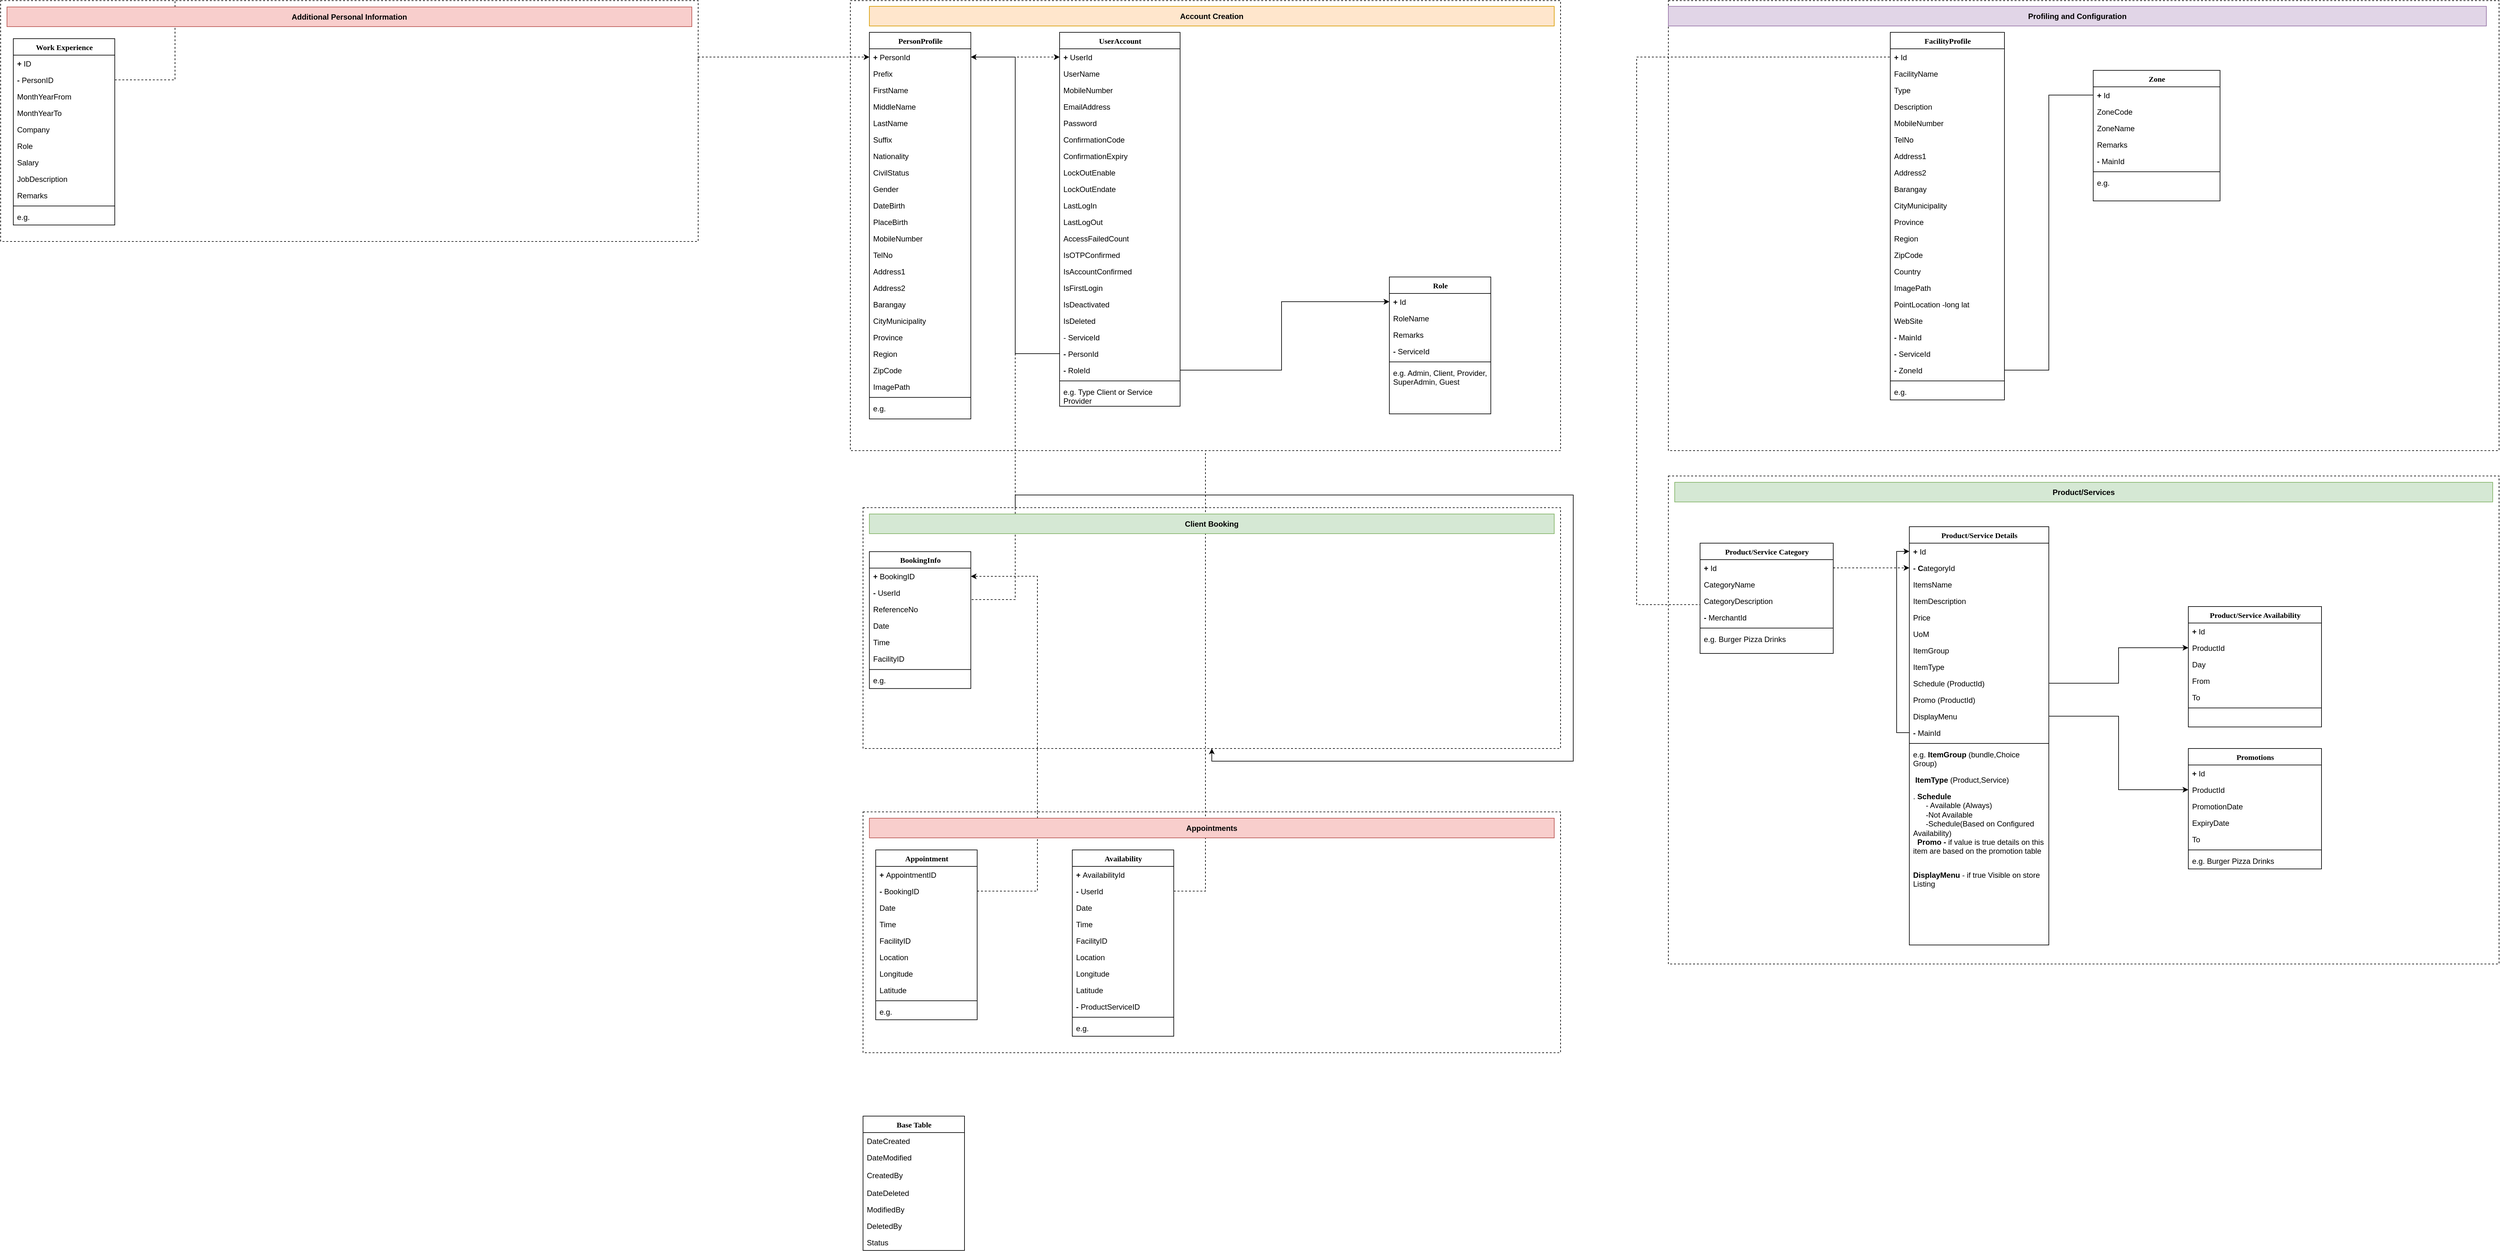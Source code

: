 <mxfile version="15.5.0" type="github">
  <diagram name="Page-1" id="9f46799a-70d6-7492-0946-bef42562c5a5">
    <mxGraphModel dx="3422" dy="794" grid="1" gridSize="10" guides="1" tooltips="1" connect="1" arrows="1" fold="1" page="1" pageScale="1" pageWidth="2000" pageHeight="1100" background="#ffffff" math="0" shadow="0">
      <root>
        <mxCell id="0" />
        <mxCell id="1" parent="0" />
        <mxCell id="q9Uzjsfw6hCH-SWGccQt-11" value="" style="rounded=0;whiteSpace=wrap;html=1;fillColor=none;dashed=1;" parent="1" vertex="1">
          <mxGeometry x="-10" y="10" width="1120" height="710" as="geometry" />
        </mxCell>
        <mxCell id="lF0Qz3A0CaoTzGB-GyDz-28" style="edgeStyle=orthogonalEdgeStyle;rounded=0;orthogonalLoop=1;jettySize=auto;html=1;exitX=1;exitY=0.25;exitDx=0;exitDy=0;dashed=1;" parent="1" source="lF0Qz3A0CaoTzGB-GyDz-1" target="78961159f06e98e8-21" edge="1">
          <mxGeometry relative="1" as="geometry">
            <Array as="points">
              <mxPoint x="-250" y="99" />
            </Array>
          </mxGeometry>
        </mxCell>
        <mxCell id="lF0Qz3A0CaoTzGB-GyDz-1" value="" style="rounded=0;whiteSpace=wrap;html=1;fillColor=none;dashed=1;" parent="1" vertex="1">
          <mxGeometry x="-1350" y="10" width="1100" height="380" as="geometry" />
        </mxCell>
        <mxCell id="lF0Qz3A0CaoTzGB-GyDz-14" value="Work Experience" style="swimlane;html=1;fontStyle=1;align=center;verticalAlign=top;childLayout=stackLayout;horizontal=1;startSize=26;horizontalStack=0;resizeParent=1;resizeLast=0;collapsible=1;marginBottom=0;swimlaneFillColor=#ffffff;rounded=0;shadow=0;comic=0;labelBackgroundColor=none;strokeWidth=1;fillColor=none;fontFamily=Verdana;fontSize=12" parent="1" vertex="1">
          <mxGeometry x="-1330" y="70" width="160" height="294" as="geometry" />
        </mxCell>
        <mxCell id="lF0Qz3A0CaoTzGB-GyDz-15" value="&lt;b&gt;+&lt;/b&gt;&amp;nbsp;ID" style="text;html=1;strokeColor=none;fillColor=none;align=left;verticalAlign=top;spacingLeft=4;spacingRight=4;whiteSpace=wrap;overflow=hidden;rotatable=0;points=[[0,0.5],[1,0.5]];portConstraint=eastwest;" parent="lF0Qz3A0CaoTzGB-GyDz-14" vertex="1">
          <mxGeometry y="26" width="160" height="26" as="geometry" />
        </mxCell>
        <mxCell id="lF0Qz3A0CaoTzGB-GyDz-16" value="&lt;b&gt;-&amp;nbsp;&lt;/b&gt;PersonID" style="text;html=1;strokeColor=none;fillColor=none;align=left;verticalAlign=top;spacingLeft=4;spacingRight=4;whiteSpace=wrap;overflow=hidden;rotatable=0;points=[[0,0.5],[1,0.5]];portConstraint=eastwest;" parent="lF0Qz3A0CaoTzGB-GyDz-14" vertex="1">
          <mxGeometry y="52" width="160" height="26" as="geometry" />
        </mxCell>
        <mxCell id="lF0Qz3A0CaoTzGB-GyDz-17" value="MonthYearFrom" style="text;html=1;strokeColor=none;fillColor=none;align=left;verticalAlign=top;spacingLeft=4;spacingRight=4;whiteSpace=wrap;overflow=hidden;rotatable=0;points=[[0,0.5],[1,0.5]];portConstraint=eastwest;" parent="lF0Qz3A0CaoTzGB-GyDz-14" vertex="1">
          <mxGeometry y="78" width="160" height="26" as="geometry" />
        </mxCell>
        <mxCell id="lF0Qz3A0CaoTzGB-GyDz-18" value="MonthYearTo" style="text;html=1;strokeColor=none;fillColor=none;align=left;verticalAlign=top;spacingLeft=4;spacingRight=4;whiteSpace=wrap;overflow=hidden;rotatable=0;points=[[0,0.5],[1,0.5]];portConstraint=eastwest;" parent="lF0Qz3A0CaoTzGB-GyDz-14" vertex="1">
          <mxGeometry y="104" width="160" height="26" as="geometry" />
        </mxCell>
        <mxCell id="lF0Qz3A0CaoTzGB-GyDz-19" value="Company" style="text;html=1;strokeColor=none;fillColor=none;align=left;verticalAlign=top;spacingLeft=4;spacingRight=4;whiteSpace=wrap;overflow=hidden;rotatable=0;points=[[0,0.5],[1,0.5]];portConstraint=eastwest;" parent="lF0Qz3A0CaoTzGB-GyDz-14" vertex="1">
          <mxGeometry y="130" width="160" height="26" as="geometry" />
        </mxCell>
        <mxCell id="lF0Qz3A0CaoTzGB-GyDz-20" value="Role" style="text;html=1;strokeColor=none;fillColor=none;align=left;verticalAlign=top;spacingLeft=4;spacingRight=4;whiteSpace=wrap;overflow=hidden;rotatable=0;points=[[0,0.5],[1,0.5]];portConstraint=eastwest;" parent="lF0Qz3A0CaoTzGB-GyDz-14" vertex="1">
          <mxGeometry y="156" width="160" height="26" as="geometry" />
        </mxCell>
        <mxCell id="lF0Qz3A0CaoTzGB-GyDz-22" value="Salary" style="text;html=1;strokeColor=none;fillColor=none;align=left;verticalAlign=top;spacingLeft=4;spacingRight=4;whiteSpace=wrap;overflow=hidden;rotatable=0;points=[[0,0.5],[1,0.5]];portConstraint=eastwest;" parent="lF0Qz3A0CaoTzGB-GyDz-14" vertex="1">
          <mxGeometry y="182" width="160" height="26" as="geometry" />
        </mxCell>
        <mxCell id="lF0Qz3A0CaoTzGB-GyDz-21" value="JobDescription" style="text;html=1;strokeColor=none;fillColor=none;align=left;verticalAlign=top;spacingLeft=4;spacingRight=4;whiteSpace=wrap;overflow=hidden;rotatable=0;points=[[0,0.5],[1,0.5]];portConstraint=eastwest;" parent="lF0Qz3A0CaoTzGB-GyDz-14" vertex="1">
          <mxGeometry y="208" width="160" height="26" as="geometry" />
        </mxCell>
        <mxCell id="lF0Qz3A0CaoTzGB-GyDz-29" value="Remarks" style="text;html=1;strokeColor=none;fillColor=none;align=left;verticalAlign=top;spacingLeft=4;spacingRight=4;whiteSpace=wrap;overflow=hidden;rotatable=0;points=[[0,0.5],[1,0.5]];portConstraint=eastwest;" parent="lF0Qz3A0CaoTzGB-GyDz-14" vertex="1">
          <mxGeometry y="234" width="160" height="26" as="geometry" />
        </mxCell>
        <mxCell id="lF0Qz3A0CaoTzGB-GyDz-23" value="" style="line;html=1;strokeWidth=1;fillColor=none;align=left;verticalAlign=middle;spacingTop=-1;spacingLeft=3;spacingRight=3;rotatable=0;labelPosition=right;points=[];portConstraint=eastwest;" parent="lF0Qz3A0CaoTzGB-GyDz-14" vertex="1">
          <mxGeometry y="260" width="160" height="8" as="geometry" />
        </mxCell>
        <mxCell id="lF0Qz3A0CaoTzGB-GyDz-24" value="e.g." style="text;html=1;strokeColor=none;fillColor=none;align=left;verticalAlign=top;spacingLeft=4;spacingRight=4;whiteSpace=wrap;overflow=hidden;rotatable=0;points=[[0,0.5],[1,0.5]];portConstraint=eastwest;" parent="lF0Qz3A0CaoTzGB-GyDz-14" vertex="1">
          <mxGeometry y="268" width="160" height="26" as="geometry" />
        </mxCell>
        <mxCell id="78961159f06e98e8-95" value="Role" style="swimlane;html=1;fontStyle=1;align=center;verticalAlign=top;childLayout=stackLayout;horizontal=1;startSize=26;horizontalStack=0;resizeParent=1;resizeLast=0;collapsible=1;marginBottom=0;swimlaneFillColor=#ffffff;rounded=0;shadow=0;comic=0;labelBackgroundColor=none;strokeWidth=1;fillColor=none;fontFamily=Verdana;fontSize=12" parent="1" vertex="1">
          <mxGeometry x="840" y="446" width="160" height="216" as="geometry" />
        </mxCell>
        <mxCell id="78961159f06e98e8-96" value="&lt;b&gt;+&lt;/b&gt;&amp;nbsp;Id" style="text;html=1;strokeColor=none;fillColor=none;align=left;verticalAlign=top;spacingLeft=4;spacingRight=4;whiteSpace=wrap;overflow=hidden;rotatable=0;points=[[0,0.5],[1,0.5]];portConstraint=eastwest;" parent="78961159f06e98e8-95" vertex="1">
          <mxGeometry y="26" width="160" height="26" as="geometry" />
        </mxCell>
        <mxCell id="ITglvUe3gwtPKsWjHWGV-20" value="RoleName" style="text;html=1;strokeColor=none;fillColor=none;align=left;verticalAlign=top;spacingLeft=4;spacingRight=4;whiteSpace=wrap;overflow=hidden;rotatable=0;points=[[0,0.5],[1,0.5]];portConstraint=eastwest;" parent="78961159f06e98e8-95" vertex="1">
          <mxGeometry y="52" width="160" height="26" as="geometry" />
        </mxCell>
        <mxCell id="78961159f06e98e8-98" value="Remarks" style="text;html=1;strokeColor=none;fillColor=none;align=left;verticalAlign=top;spacingLeft=4;spacingRight=4;whiteSpace=wrap;overflow=hidden;rotatable=0;points=[[0,0.5],[1,0.5]];portConstraint=eastwest;" parent="78961159f06e98e8-95" vertex="1">
          <mxGeometry y="78" width="160" height="26" as="geometry" />
        </mxCell>
        <mxCell id="ITglvUe3gwtPKsWjHWGV-88" value="&lt;b&gt;-&amp;nbsp;&lt;/b&gt;ServiceId" style="text;html=1;strokeColor=none;fillColor=none;align=left;verticalAlign=top;spacingLeft=4;spacingRight=4;whiteSpace=wrap;overflow=hidden;rotatable=0;points=[[0,0.5],[1,0.5]];portConstraint=eastwest;" parent="78961159f06e98e8-95" vertex="1">
          <mxGeometry y="104" width="160" height="26" as="geometry" />
        </mxCell>
        <mxCell id="78961159f06e98e8-103" value="" style="line;html=1;strokeWidth=1;fillColor=none;align=left;verticalAlign=middle;spacingTop=-1;spacingLeft=3;spacingRight=3;rotatable=0;labelPosition=right;points=[];portConstraint=eastwest;" parent="78961159f06e98e8-95" vertex="1">
          <mxGeometry y="130" width="160" height="8" as="geometry" />
        </mxCell>
        <mxCell id="ITglvUe3gwtPKsWjHWGV-91" value="e.g. Admin, Client, Provider,&lt;br&gt;SuperAdmin, Guest" style="text;html=1;strokeColor=none;fillColor=none;align=left;verticalAlign=top;spacingLeft=4;spacingRight=4;whiteSpace=wrap;overflow=hidden;rotatable=0;points=[[0,0.5],[1,0.5]];portConstraint=eastwest;" parent="78961159f06e98e8-95" vertex="1">
          <mxGeometry y="138" width="160" height="50" as="geometry" />
        </mxCell>
        <mxCell id="NQCdGzY8HBolT67tb5IK-32" value="" style="rounded=0;whiteSpace=wrap;html=1;fillColor=none;dashed=1;" parent="1" vertex="1">
          <mxGeometry x="1280" y="760" width="1310" height="770" as="geometry" />
        </mxCell>
        <mxCell id="NQCdGzY8HBolT67tb5IK-30" style="edgeStyle=orthogonalEdgeStyle;rounded=0;orthogonalLoop=1;jettySize=auto;html=1;exitX=0;exitY=0.5;exitDx=0;exitDy=0;endArrow=none;endFill=0;dashed=1;entryX=0;entryY=0.5;entryDx=0;entryDy=0;" parent="1" source="IQUq5zemR5IlAE_B9Hrd-33" target="I-293L3Z-QsyHCk1V7hL-28" edge="1">
          <mxGeometry relative="1" as="geometry">
            <Array as="points">
              <mxPoint x="1230" y="963" />
              <mxPoint x="1230" y="99" />
            </Array>
          </mxGeometry>
        </mxCell>
        <mxCell id="ITglvUe3gwtPKsWjHWGV-147" style="edgeStyle=orthogonalEdgeStyle;rounded=0;orthogonalLoop=1;jettySize=auto;html=1;exitX=1;exitY=0.5;exitDx=0;exitDy=0;entryX=0.5;entryY=1;entryDx=0;entryDy=0;dashed=1;endArrow=none;endFill=0;" parent="1" source="ITglvUe3gwtPKsWjHWGV-105" target="q9Uzjsfw6hCH-SWGccQt-11" edge="1">
          <mxGeometry relative="1" as="geometry" />
        </mxCell>
        <mxCell id="ITglvUe3gwtPKsWjHWGV-150" value="" style="rounded=0;whiteSpace=wrap;html=1;fillColor=none;dashed=1;" parent="1" vertex="1">
          <mxGeometry x="1280" y="10" width="1310" height="710" as="geometry" />
        </mxCell>
        <mxCell id="ITglvUe3gwtPKsWjHWGV-44" value="" style="rounded=0;whiteSpace=wrap;html=1;fillColor=none;dashed=1;" parent="1" vertex="1">
          <mxGeometry x="10" y="810" width="1100" height="380" as="geometry" />
        </mxCell>
        <mxCell id="78961159f06e98e8-17" value="PersonProfile" style="swimlane;html=1;fontStyle=1;align=center;verticalAlign=top;childLayout=stackLayout;horizontal=1;startSize=26;horizontalStack=0;resizeParent=1;resizeLast=0;collapsible=1;marginBottom=0;swimlaneFillColor=#ffffff;rounded=0;shadow=0;comic=0;labelBackgroundColor=none;strokeWidth=1;fillColor=none;fontFamily=Verdana;fontSize=12" parent="1" vertex="1">
          <mxGeometry x="20" y="60" width="160" height="610" as="geometry">
            <mxRectangle x="50" y="53" width="130" height="26" as="alternateBounds" />
          </mxGeometry>
        </mxCell>
        <mxCell id="78961159f06e98e8-21" value="&lt;b&gt;+&lt;/b&gt;&amp;nbsp;PersonId" style="text;html=1;strokeColor=none;fillColor=none;align=left;verticalAlign=top;spacingLeft=4;spacingRight=4;whiteSpace=wrap;overflow=hidden;rotatable=0;points=[[0,0.5],[1,0.5]];portConstraint=eastwest;" parent="78961159f06e98e8-17" vertex="1">
          <mxGeometry y="26" width="160" height="26" as="geometry" />
        </mxCell>
        <mxCell id="78961159f06e98e8-25" value="Prefix" style="text;html=1;strokeColor=none;fillColor=none;align=left;verticalAlign=top;spacingLeft=4;spacingRight=4;whiteSpace=wrap;overflow=hidden;rotatable=0;points=[[0,0.5],[1,0.5]];portConstraint=eastwest;" parent="78961159f06e98e8-17" vertex="1">
          <mxGeometry y="52" width="160" height="26" as="geometry" />
        </mxCell>
        <mxCell id="78961159f06e98e8-26" value="FirstName" style="text;html=1;strokeColor=none;fillColor=none;align=left;verticalAlign=top;spacingLeft=4;spacingRight=4;whiteSpace=wrap;overflow=hidden;rotatable=0;points=[[0,0.5],[1,0.5]];portConstraint=eastwest;" parent="78961159f06e98e8-17" vertex="1">
          <mxGeometry y="78" width="160" height="26" as="geometry" />
        </mxCell>
        <mxCell id="78961159f06e98e8-24" value="MiddleName" style="text;html=1;strokeColor=none;fillColor=none;align=left;verticalAlign=top;spacingLeft=4;spacingRight=4;whiteSpace=wrap;overflow=hidden;rotatable=0;points=[[0,0.5],[1,0.5]];portConstraint=eastwest;" parent="78961159f06e98e8-17" vertex="1">
          <mxGeometry y="104" width="160" height="26" as="geometry" />
        </mxCell>
        <mxCell id="q9Uzjsfw6hCH-SWGccQt-18" value="LastName" style="text;html=1;strokeColor=none;fillColor=none;align=left;verticalAlign=top;spacingLeft=4;spacingRight=4;whiteSpace=wrap;overflow=hidden;rotatable=0;points=[[0,0.5],[1,0.5]];portConstraint=eastwest;" parent="78961159f06e98e8-17" vertex="1">
          <mxGeometry y="130" width="160" height="26" as="geometry" />
        </mxCell>
        <mxCell id="q9Uzjsfw6hCH-SWGccQt-19" value="Suffix" style="text;html=1;strokeColor=none;fillColor=none;align=left;verticalAlign=top;spacingLeft=4;spacingRight=4;whiteSpace=wrap;overflow=hidden;rotatable=0;points=[[0,0.5],[1,0.5]];portConstraint=eastwest;" parent="78961159f06e98e8-17" vertex="1">
          <mxGeometry y="156" width="160" height="26" as="geometry" />
        </mxCell>
        <mxCell id="q9Uzjsfw6hCH-SWGccQt-20" value="Nationality" style="text;html=1;strokeColor=none;fillColor=none;align=left;verticalAlign=top;spacingLeft=4;spacingRight=4;whiteSpace=wrap;overflow=hidden;rotatable=0;points=[[0,0.5],[1,0.5]];portConstraint=eastwest;" parent="78961159f06e98e8-17" vertex="1">
          <mxGeometry y="182" width="160" height="26" as="geometry" />
        </mxCell>
        <mxCell id="q9Uzjsfw6hCH-SWGccQt-21" value="CivilStatus" style="text;html=1;strokeColor=none;fillColor=none;align=left;verticalAlign=top;spacingLeft=4;spacingRight=4;whiteSpace=wrap;overflow=hidden;rotatable=0;points=[[0,0.5],[1,0.5]];portConstraint=eastwest;" parent="78961159f06e98e8-17" vertex="1">
          <mxGeometry y="208" width="160" height="26" as="geometry" />
        </mxCell>
        <mxCell id="q9Uzjsfw6hCH-SWGccQt-22" value="Gender" style="text;html=1;strokeColor=none;fillColor=none;align=left;verticalAlign=top;spacingLeft=4;spacingRight=4;whiteSpace=wrap;overflow=hidden;rotatable=0;points=[[0,0.5],[1,0.5]];portConstraint=eastwest;" parent="78961159f06e98e8-17" vertex="1">
          <mxGeometry y="234" width="160" height="26" as="geometry" />
        </mxCell>
        <mxCell id="q9Uzjsfw6hCH-SWGccQt-23" value="DateBirth" style="text;html=1;strokeColor=none;fillColor=none;align=left;verticalAlign=top;spacingLeft=4;spacingRight=4;whiteSpace=wrap;overflow=hidden;rotatable=0;points=[[0,0.5],[1,0.5]];portConstraint=eastwest;" parent="78961159f06e98e8-17" vertex="1">
          <mxGeometry y="260" width="160" height="26" as="geometry" />
        </mxCell>
        <mxCell id="q9Uzjsfw6hCH-SWGccQt-24" value="PlaceBirth" style="text;html=1;strokeColor=none;fillColor=none;align=left;verticalAlign=top;spacingLeft=4;spacingRight=4;whiteSpace=wrap;overflow=hidden;rotatable=0;points=[[0,0.5],[1,0.5]];portConstraint=eastwest;" parent="78961159f06e98e8-17" vertex="1">
          <mxGeometry y="286" width="160" height="26" as="geometry" />
        </mxCell>
        <mxCell id="q9Uzjsfw6hCH-SWGccQt-25" value="MobileNumber" style="text;html=1;strokeColor=none;fillColor=none;align=left;verticalAlign=top;spacingLeft=4;spacingRight=4;whiteSpace=wrap;overflow=hidden;rotatable=0;points=[[0,0.5],[1,0.5]];portConstraint=eastwest;" parent="78961159f06e98e8-17" vertex="1">
          <mxGeometry y="312" width="160" height="26" as="geometry" />
        </mxCell>
        <mxCell id="q9Uzjsfw6hCH-SWGccQt-26" value="TelNo" style="text;html=1;strokeColor=none;fillColor=none;align=left;verticalAlign=top;spacingLeft=4;spacingRight=4;whiteSpace=wrap;overflow=hidden;rotatable=0;points=[[0,0.5],[1,0.5]];portConstraint=eastwest;" parent="78961159f06e98e8-17" vertex="1">
          <mxGeometry y="338" width="160" height="26" as="geometry" />
        </mxCell>
        <mxCell id="q9Uzjsfw6hCH-SWGccQt-27" value="Address1" style="text;html=1;strokeColor=none;fillColor=none;align=left;verticalAlign=top;spacingLeft=4;spacingRight=4;whiteSpace=wrap;overflow=hidden;rotatable=0;points=[[0,0.5],[1,0.5]];portConstraint=eastwest;" parent="78961159f06e98e8-17" vertex="1">
          <mxGeometry y="364" width="160" height="26" as="geometry" />
        </mxCell>
        <mxCell id="q9Uzjsfw6hCH-SWGccQt-28" value="Address2" style="text;html=1;strokeColor=none;fillColor=none;align=left;verticalAlign=top;spacingLeft=4;spacingRight=4;whiteSpace=wrap;overflow=hidden;rotatable=0;points=[[0,0.5],[1,0.5]];portConstraint=eastwest;" parent="78961159f06e98e8-17" vertex="1">
          <mxGeometry y="390" width="160" height="26" as="geometry" />
        </mxCell>
        <mxCell id="q9Uzjsfw6hCH-SWGccQt-29" value="Barangay" style="text;html=1;strokeColor=none;fillColor=none;align=left;verticalAlign=top;spacingLeft=4;spacingRight=4;whiteSpace=wrap;overflow=hidden;rotatable=0;points=[[0,0.5],[1,0.5]];portConstraint=eastwest;" parent="78961159f06e98e8-17" vertex="1">
          <mxGeometry y="416" width="160" height="26" as="geometry" />
        </mxCell>
        <mxCell id="q9Uzjsfw6hCH-SWGccQt-30" value="CityMunicipality" style="text;html=1;strokeColor=none;fillColor=none;align=left;verticalAlign=top;spacingLeft=4;spacingRight=4;whiteSpace=wrap;overflow=hidden;rotatable=0;points=[[0,0.5],[1,0.5]];portConstraint=eastwest;" parent="78961159f06e98e8-17" vertex="1">
          <mxGeometry y="442" width="160" height="26" as="geometry" />
        </mxCell>
        <mxCell id="q9Uzjsfw6hCH-SWGccQt-31" value="Province" style="text;html=1;strokeColor=none;fillColor=none;align=left;verticalAlign=top;spacingLeft=4;spacingRight=4;whiteSpace=wrap;overflow=hidden;rotatable=0;points=[[0,0.5],[1,0.5]];portConstraint=eastwest;" parent="78961159f06e98e8-17" vertex="1">
          <mxGeometry y="468" width="160" height="26" as="geometry" />
        </mxCell>
        <mxCell id="q9Uzjsfw6hCH-SWGccQt-32" value="Region" style="text;html=1;strokeColor=none;fillColor=none;align=left;verticalAlign=top;spacingLeft=4;spacingRight=4;whiteSpace=wrap;overflow=hidden;rotatable=0;points=[[0,0.5],[1,0.5]];portConstraint=eastwest;" parent="78961159f06e98e8-17" vertex="1">
          <mxGeometry y="494" width="160" height="26" as="geometry" />
        </mxCell>
        <mxCell id="q9Uzjsfw6hCH-SWGccQt-33" value="ZipCode" style="text;html=1;strokeColor=none;fillColor=none;align=left;verticalAlign=top;spacingLeft=4;spacingRight=4;whiteSpace=wrap;overflow=hidden;rotatable=0;points=[[0,0.5],[1,0.5]];portConstraint=eastwest;" parent="78961159f06e98e8-17" vertex="1">
          <mxGeometry y="520" width="160" height="26" as="geometry" />
        </mxCell>
        <mxCell id="q9Uzjsfw6hCH-SWGccQt-34" value="ImagePath" style="text;html=1;strokeColor=none;fillColor=none;align=left;verticalAlign=top;spacingLeft=4;spacingRight=4;whiteSpace=wrap;overflow=hidden;rotatable=0;points=[[0,0.5],[1,0.5]];portConstraint=eastwest;" parent="78961159f06e98e8-17" vertex="1">
          <mxGeometry y="546" width="160" height="26" as="geometry" />
        </mxCell>
        <mxCell id="78961159f06e98e8-19" value="" style="line;html=1;strokeWidth=1;fillColor=none;align=left;verticalAlign=middle;spacingTop=-1;spacingLeft=3;spacingRight=3;rotatable=0;labelPosition=right;points=[];portConstraint=eastwest;" parent="78961159f06e98e8-17" vertex="1">
          <mxGeometry y="572" width="160" height="8" as="geometry" />
        </mxCell>
        <mxCell id="ITglvUe3gwtPKsWjHWGV-89" value="e.g." style="text;html=1;strokeColor=none;fillColor=none;align=left;verticalAlign=top;spacingLeft=4;spacingRight=4;whiteSpace=wrap;overflow=hidden;rotatable=0;points=[[0,0.5],[1,0.5]];portConstraint=eastwest;" parent="78961159f06e98e8-17" vertex="1">
          <mxGeometry y="580" width="160" height="26" as="geometry" />
        </mxCell>
        <mxCell id="78961159f06e98e8-30" value="UserAccount" style="swimlane;html=1;fontStyle=1;align=center;verticalAlign=top;childLayout=stackLayout;horizontal=1;startSize=26;horizontalStack=0;resizeParent=1;resizeLast=0;collapsible=1;marginBottom=0;swimlaneFillColor=#ffffff;rounded=0;shadow=0;comic=0;labelBackgroundColor=none;strokeWidth=1;fillColor=none;fontFamily=Verdana;fontSize=12" parent="1" vertex="1">
          <mxGeometry x="320" y="60" width="190" height="590" as="geometry" />
        </mxCell>
        <mxCell id="78961159f06e98e8-31" value="&lt;b&gt;+&lt;/b&gt;&amp;nbsp;UserId" style="text;html=1;strokeColor=none;fillColor=none;align=left;verticalAlign=top;spacingLeft=4;spacingRight=4;whiteSpace=wrap;overflow=hidden;rotatable=0;points=[[0,0.5],[1,0.5]];portConstraint=eastwest;" parent="78961159f06e98e8-30" vertex="1">
          <mxGeometry y="26" width="190" height="26" as="geometry" />
        </mxCell>
        <mxCell id="q9Uzjsfw6hCH-SWGccQt-2" value="UserName" style="text;html=1;strokeColor=none;fillColor=none;align=left;verticalAlign=top;spacingLeft=4;spacingRight=4;whiteSpace=wrap;overflow=hidden;rotatable=0;points=[[0,0.5],[1,0.5]];portConstraint=eastwest;" parent="78961159f06e98e8-30" vertex="1">
          <mxGeometry y="52" width="190" height="26" as="geometry" />
        </mxCell>
        <mxCell id="78961159f06e98e8-32" value="MobileNumber" style="text;html=1;strokeColor=none;fillColor=none;align=left;verticalAlign=top;spacingLeft=4;spacingRight=4;whiteSpace=wrap;overflow=hidden;rotatable=0;points=[[0,0.5],[1,0.5]];portConstraint=eastwest;" parent="78961159f06e98e8-30" vertex="1">
          <mxGeometry y="78" width="190" height="26" as="geometry" />
        </mxCell>
        <mxCell id="RQwbp3PXeXfjV2l4p9B8-5" value="EmailAddress" style="text;html=1;strokeColor=none;fillColor=none;align=left;verticalAlign=top;spacingLeft=4;spacingRight=4;whiteSpace=wrap;overflow=hidden;rotatable=0;points=[[0,0.5],[1,0.5]];portConstraint=eastwest;" parent="78961159f06e98e8-30" vertex="1">
          <mxGeometry y="104" width="190" height="26" as="geometry" />
        </mxCell>
        <mxCell id="78961159f06e98e8-33" value="Password" style="text;html=1;strokeColor=none;fillColor=none;align=left;verticalAlign=top;spacingLeft=4;spacingRight=4;whiteSpace=wrap;overflow=hidden;rotatable=0;points=[[0,0.5],[1,0.5]];portConstraint=eastwest;" parent="78961159f06e98e8-30" vertex="1">
          <mxGeometry y="130" width="190" height="26" as="geometry" />
        </mxCell>
        <mxCell id="78961159f06e98e8-36" value="ConfirmationCode" style="text;html=1;strokeColor=none;fillColor=none;align=left;verticalAlign=top;spacingLeft=4;spacingRight=4;whiteSpace=wrap;overflow=hidden;rotatable=0;points=[[0,0.5],[1,0.5]];portConstraint=eastwest;" parent="78961159f06e98e8-30" vertex="1">
          <mxGeometry y="156" width="190" height="26" as="geometry" />
        </mxCell>
        <mxCell id="78961159f06e98e8-37" value="ConfirmationExpiry" style="text;html=1;strokeColor=none;fillColor=none;align=left;verticalAlign=top;spacingLeft=4;spacingRight=4;whiteSpace=wrap;overflow=hidden;rotatable=0;points=[[0,0.5],[1,0.5]];portConstraint=eastwest;" parent="78961159f06e98e8-30" vertex="1">
          <mxGeometry y="182" width="190" height="26" as="geometry" />
        </mxCell>
        <mxCell id="ITglvUe3gwtPKsWjHWGV-1" value="LockOutEnable" style="text;html=1;strokeColor=none;fillColor=none;align=left;verticalAlign=top;spacingLeft=4;spacingRight=4;whiteSpace=wrap;overflow=hidden;rotatable=0;points=[[0,0.5],[1,0.5]];portConstraint=eastwest;" parent="78961159f06e98e8-30" vertex="1">
          <mxGeometry y="208" width="190" height="26" as="geometry" />
        </mxCell>
        <mxCell id="ITglvUe3gwtPKsWjHWGV-3" value="LockOutEndate" style="text;html=1;strokeColor=none;fillColor=none;align=left;verticalAlign=top;spacingLeft=4;spacingRight=4;whiteSpace=wrap;overflow=hidden;rotatable=0;points=[[0,0.5],[1,0.5]];portConstraint=eastwest;" parent="78961159f06e98e8-30" vertex="1">
          <mxGeometry y="234" width="190" height="26" as="geometry" />
        </mxCell>
        <mxCell id="ITglvUe3gwtPKsWjHWGV-4" value="LastLogIn" style="text;html=1;strokeColor=none;fillColor=none;align=left;verticalAlign=top;spacingLeft=4;spacingRight=4;whiteSpace=wrap;overflow=hidden;rotatable=0;points=[[0,0.5],[1,0.5]];portConstraint=eastwest;" parent="78961159f06e98e8-30" vertex="1">
          <mxGeometry y="260" width="190" height="26" as="geometry" />
        </mxCell>
        <mxCell id="ITglvUe3gwtPKsWjHWGV-5" value="LastLogOut" style="text;html=1;strokeColor=none;fillColor=none;align=left;verticalAlign=top;spacingLeft=4;spacingRight=4;whiteSpace=wrap;overflow=hidden;rotatable=0;points=[[0,0.5],[1,0.5]];portConstraint=eastwest;" parent="78961159f06e98e8-30" vertex="1">
          <mxGeometry y="286" width="190" height="26" as="geometry" />
        </mxCell>
        <mxCell id="ITglvUe3gwtPKsWjHWGV-6" value="AccessFailedCount" style="text;html=1;strokeColor=none;fillColor=none;align=left;verticalAlign=top;spacingLeft=4;spacingRight=4;whiteSpace=wrap;overflow=hidden;rotatable=0;points=[[0,0.5],[1,0.5]];portConstraint=eastwest;" parent="78961159f06e98e8-30" vertex="1">
          <mxGeometry y="312" width="190" height="26" as="geometry" />
        </mxCell>
        <mxCell id="ITglvUe3gwtPKsWjHWGV-14" value="IsOTPConfirmed" style="text;html=1;strokeColor=none;fillColor=none;align=left;verticalAlign=top;spacingLeft=4;spacingRight=4;whiteSpace=wrap;overflow=hidden;rotatable=0;points=[[0,0.5],[1,0.5]];portConstraint=eastwest;" parent="78961159f06e98e8-30" vertex="1">
          <mxGeometry y="338" width="190" height="26" as="geometry" />
        </mxCell>
        <mxCell id="ITglvUe3gwtPKsWjHWGV-7" value="IsAccountConfirmed" style="text;html=1;strokeColor=none;fillColor=none;align=left;verticalAlign=top;spacingLeft=4;spacingRight=4;whiteSpace=wrap;overflow=hidden;rotatable=0;points=[[0,0.5],[1,0.5]];portConstraint=eastwest;" parent="78961159f06e98e8-30" vertex="1">
          <mxGeometry y="364" width="190" height="26" as="geometry" />
        </mxCell>
        <mxCell id="ITglvUe3gwtPKsWjHWGV-9" value="IsFirstLogin" style="text;html=1;strokeColor=none;fillColor=none;align=left;verticalAlign=top;spacingLeft=4;spacingRight=4;whiteSpace=wrap;overflow=hidden;rotatable=0;points=[[0,0.5],[1,0.5]];portConstraint=eastwest;" parent="78961159f06e98e8-30" vertex="1">
          <mxGeometry y="390" width="190" height="26" as="geometry" />
        </mxCell>
        <mxCell id="ITglvUe3gwtPKsWjHWGV-10" value="IsDeactivated" style="text;html=1;strokeColor=none;fillColor=none;align=left;verticalAlign=top;spacingLeft=4;spacingRight=4;whiteSpace=wrap;overflow=hidden;rotatable=0;points=[[0,0.5],[1,0.5]];portConstraint=eastwest;" parent="78961159f06e98e8-30" vertex="1">
          <mxGeometry y="416" width="190" height="26" as="geometry" />
        </mxCell>
        <mxCell id="ITglvUe3gwtPKsWjHWGV-11" value="IsDeleted" style="text;html=1;strokeColor=none;fillColor=none;align=left;verticalAlign=top;spacingLeft=4;spacingRight=4;whiteSpace=wrap;overflow=hidden;rotatable=0;points=[[0,0.5],[1,0.5]];portConstraint=eastwest;" parent="78961159f06e98e8-30" vertex="1">
          <mxGeometry y="442" width="190" height="26" as="geometry" />
        </mxCell>
        <mxCell id="OigTlJnTm_0u6F9IAEbf-1" value="- ServiceId" style="text;html=1;strokeColor=none;fillColor=none;align=left;verticalAlign=top;spacingLeft=4;spacingRight=4;whiteSpace=wrap;overflow=hidden;rotatable=0;points=[[0,0.5],[1,0.5]];portConstraint=eastwest;" parent="78961159f06e98e8-30" vertex="1">
          <mxGeometry y="468" width="190" height="26" as="geometry" />
        </mxCell>
        <mxCell id="RQwbp3PXeXfjV2l4p9B8-6" value="&lt;b&gt;-&amp;nbsp;&lt;/b&gt;PersonId" style="text;html=1;strokeColor=none;fillColor=none;align=left;verticalAlign=top;spacingLeft=4;spacingRight=4;whiteSpace=wrap;overflow=hidden;rotatable=0;points=[[0,0.5],[1,0.5]];portConstraint=eastwest;" parent="78961159f06e98e8-30" vertex="1">
          <mxGeometry y="494" width="190" height="26" as="geometry" />
        </mxCell>
        <mxCell id="78961159f06e98e8-34" value="&lt;b&gt;-&amp;nbsp;&lt;/b&gt;RoleId" style="text;html=1;strokeColor=none;fillColor=none;align=left;verticalAlign=top;spacingLeft=4;spacingRight=4;whiteSpace=wrap;overflow=hidden;rotatable=0;points=[[0,0.5],[1,0.5]];portConstraint=eastwest;" parent="78961159f06e98e8-30" vertex="1">
          <mxGeometry y="520" width="190" height="26" as="geometry" />
        </mxCell>
        <mxCell id="78961159f06e98e8-38" value="" style="line;html=1;strokeWidth=1;fillColor=none;align=left;verticalAlign=middle;spacingTop=-1;spacingLeft=3;spacingRight=3;rotatable=0;labelPosition=right;points=[];portConstraint=eastwest;" parent="78961159f06e98e8-30" vertex="1">
          <mxGeometry y="546" width="190" height="8" as="geometry" />
        </mxCell>
        <mxCell id="ITglvUe3gwtPKsWjHWGV-15" value="e.g. Type Client or Service Provider" style="text;html=1;strokeColor=none;fillColor=none;align=left;verticalAlign=top;spacingLeft=4;spacingRight=4;whiteSpace=wrap;overflow=hidden;rotatable=0;points=[[0,0.5],[1,0.5]];portConstraint=eastwest;" parent="78961159f06e98e8-30" vertex="1">
          <mxGeometry y="554" width="190" height="36" as="geometry" />
        </mxCell>
        <mxCell id="q9Uzjsfw6hCH-SWGccQt-1" style="orthogonalLoop=1;jettySize=auto;html=1;exitX=0;exitY=0.5;exitDx=0;exitDy=0;entryX=1;entryY=0.5;entryDx=0;entryDy=0;edgeStyle=orthogonalEdgeStyle;rounded=0;" parent="1" source="RQwbp3PXeXfjV2l4p9B8-6" target="78961159f06e98e8-21" edge="1">
          <mxGeometry relative="1" as="geometry" />
        </mxCell>
        <mxCell id="ITglvUe3gwtPKsWjHWGV-19" style="edgeStyle=orthogonalEdgeStyle;rounded=0;orthogonalLoop=1;jettySize=auto;html=1;exitX=1;exitY=0.5;exitDx=0;exitDy=0;entryX=0;entryY=0.5;entryDx=0;entryDy=0;" parent="1" source="78961159f06e98e8-34" target="78961159f06e98e8-96" edge="1">
          <mxGeometry relative="1" as="geometry">
            <Array as="points">
              <mxPoint x="670" y="593" />
              <mxPoint x="670" y="485" />
            </Array>
          </mxGeometry>
        </mxCell>
        <mxCell id="ITglvUe3gwtPKsWjHWGV-41" value="&lt;b&gt;Account Creation&lt;/b&gt;" style="rounded=0;whiteSpace=wrap;html=1;fillColor=#ffe6cc;strokeColor=#d79b00;" parent="1" vertex="1">
          <mxGeometry x="20" y="19" width="1080" height="31" as="geometry" />
        </mxCell>
        <mxCell id="ITglvUe3gwtPKsWjHWGV-76" style="edgeStyle=orthogonalEdgeStyle;rounded=0;orthogonalLoop=1;jettySize=auto;html=1;entryX=0;entryY=0.5;entryDx=0;entryDy=0;dashed=1;" parent="1" target="78961159f06e98e8-31" edge="1">
          <mxGeometry relative="1" as="geometry">
            <Array as="points">
              <mxPoint x="250" y="810" />
              <mxPoint x="250" y="99" />
            </Array>
            <mxPoint x="250" y="810" as="sourcePoint" />
          </mxGeometry>
        </mxCell>
        <mxCell id="ITglvUe3gwtPKsWjHWGV-69" value="BookingInfo" style="swimlane;html=1;fontStyle=1;align=center;verticalAlign=top;childLayout=stackLayout;horizontal=1;startSize=26;horizontalStack=0;resizeParent=1;resizeLast=0;collapsible=1;marginBottom=0;swimlaneFillColor=#ffffff;rounded=0;shadow=0;comic=0;labelBackgroundColor=none;strokeWidth=1;fillColor=none;fontFamily=Verdana;fontSize=12" parent="1" vertex="1">
          <mxGeometry x="20" y="879.33" width="160" height="216" as="geometry" />
        </mxCell>
        <mxCell id="ITglvUe3gwtPKsWjHWGV-70" value="&lt;b&gt;+&lt;/b&gt;&amp;nbsp;BookingID" style="text;html=1;strokeColor=none;fillColor=none;align=left;verticalAlign=top;spacingLeft=4;spacingRight=4;whiteSpace=wrap;overflow=hidden;rotatable=0;points=[[0,0.5],[1,0.5]];portConstraint=eastwest;" parent="ITglvUe3gwtPKsWjHWGV-69" vertex="1">
          <mxGeometry y="26" width="160" height="26" as="geometry" />
        </mxCell>
        <mxCell id="ITglvUe3gwtPKsWjHWGV-71" value="&lt;b&gt;-&amp;nbsp;&lt;/b&gt;UserId" style="text;html=1;strokeColor=none;fillColor=none;align=left;verticalAlign=top;spacingLeft=4;spacingRight=4;whiteSpace=wrap;overflow=hidden;rotatable=0;points=[[0,0.5],[1,0.5]];portConstraint=eastwest;" parent="ITglvUe3gwtPKsWjHWGV-69" vertex="1">
          <mxGeometry y="52" width="160" height="26" as="geometry" />
        </mxCell>
        <mxCell id="IQUq5zemR5IlAE_B9Hrd-36" value="ReferenceNo" style="text;html=1;strokeColor=none;fillColor=none;align=left;verticalAlign=top;spacingLeft=4;spacingRight=4;whiteSpace=wrap;overflow=hidden;rotatable=0;points=[[0,0.5],[1,0.5]];portConstraint=eastwest;" parent="ITglvUe3gwtPKsWjHWGV-69" vertex="1">
          <mxGeometry y="78" width="160" height="26" as="geometry" />
        </mxCell>
        <mxCell id="ITglvUe3gwtPKsWjHWGV-72" value="Date" style="text;html=1;strokeColor=none;fillColor=none;align=left;verticalAlign=top;spacingLeft=4;spacingRight=4;whiteSpace=wrap;overflow=hidden;rotatable=0;points=[[0,0.5],[1,0.5]];portConstraint=eastwest;" parent="ITglvUe3gwtPKsWjHWGV-69" vertex="1">
          <mxGeometry y="104" width="160" height="26" as="geometry" />
        </mxCell>
        <mxCell id="ITglvUe3gwtPKsWjHWGV-73" value="Time" style="text;html=1;strokeColor=none;fillColor=none;align=left;verticalAlign=top;spacingLeft=4;spacingRight=4;whiteSpace=wrap;overflow=hidden;rotatable=0;points=[[0,0.5],[1,0.5]];portConstraint=eastwest;" parent="ITglvUe3gwtPKsWjHWGV-69" vertex="1">
          <mxGeometry y="130" width="160" height="26" as="geometry" />
        </mxCell>
        <mxCell id="ITglvUe3gwtPKsWjHWGV-83" value="FacilityID" style="text;html=1;strokeColor=none;fillColor=none;align=left;verticalAlign=top;spacingLeft=4;spacingRight=4;whiteSpace=wrap;overflow=hidden;rotatable=0;points=[[0,0.5],[1,0.5]];portConstraint=eastwest;" parent="ITglvUe3gwtPKsWjHWGV-69" vertex="1">
          <mxGeometry y="156" width="160" height="26" as="geometry" />
        </mxCell>
        <mxCell id="ITglvUe3gwtPKsWjHWGV-74" value="" style="line;html=1;strokeWidth=1;fillColor=none;align=left;verticalAlign=middle;spacingTop=-1;spacingLeft=3;spacingRight=3;rotatable=0;labelPosition=right;points=[];portConstraint=eastwest;" parent="ITglvUe3gwtPKsWjHWGV-69" vertex="1">
          <mxGeometry y="182" width="160" height="8" as="geometry" />
        </mxCell>
        <mxCell id="ITglvUe3gwtPKsWjHWGV-81" value="e.g." style="text;html=1;strokeColor=none;fillColor=none;align=left;verticalAlign=top;spacingLeft=4;spacingRight=4;whiteSpace=wrap;overflow=hidden;rotatable=0;points=[[0,0.5],[1,0.5]];portConstraint=eastwest;" parent="ITglvUe3gwtPKsWjHWGV-69" vertex="1">
          <mxGeometry y="190" width="160" height="26" as="geometry" />
        </mxCell>
        <mxCell id="ITglvUe3gwtPKsWjHWGV-99" style="edgeStyle=orthogonalEdgeStyle;rounded=0;orthogonalLoop=1;jettySize=auto;html=1;exitX=1;exitY=0.5;exitDx=0;exitDy=0;dashed=1;endArrow=none;endFill=0;" parent="1" source="ITglvUe3gwtPKsWjHWGV-71" edge="1">
          <mxGeometry relative="1" as="geometry">
            <Array as="points">
              <mxPoint x="180" y="955" />
              <mxPoint x="250" y="955" />
              <mxPoint x="250" y="810" />
            </Array>
            <mxPoint x="250" y="810" as="targetPoint" />
          </mxGeometry>
        </mxCell>
        <mxCell id="ITglvUe3gwtPKsWjHWGV-144" style="edgeStyle=orthogonalEdgeStyle;rounded=0;orthogonalLoop=1;jettySize=auto;html=1;exitX=0.25;exitY=0;exitDx=0;exitDy=0;entryX=0.25;entryY=1;entryDx=0;entryDy=0;endArrow=none;endFill=0;dashed=1;" parent="1" source="ITglvUe3gwtPKsWjHWGV-101" target="ITglvUe3gwtPKsWjHWGV-44" edge="1">
          <mxGeometry relative="1" as="geometry" />
        </mxCell>
        <mxCell id="ITglvUe3gwtPKsWjHWGV-101" value="" style="rounded=0;whiteSpace=wrap;html=1;fillColor=none;dashed=1;" parent="1" vertex="1">
          <mxGeometry x="10" y="1290" width="1100" height="380" as="geometry" />
        </mxCell>
        <mxCell id="ITglvUe3gwtPKsWjHWGV-103" value="Availability" style="swimlane;html=1;fontStyle=1;align=center;verticalAlign=top;childLayout=stackLayout;horizontal=1;startSize=26;horizontalStack=0;resizeParent=1;resizeLast=0;collapsible=1;marginBottom=0;swimlaneFillColor=#ffffff;rounded=0;shadow=0;comic=0;labelBackgroundColor=none;strokeWidth=1;fillColor=none;fontFamily=Verdana;fontSize=12" parent="1" vertex="1">
          <mxGeometry x="340" y="1350" width="160" height="294" as="geometry" />
        </mxCell>
        <mxCell id="ITglvUe3gwtPKsWjHWGV-104" value="&lt;b&gt;+&lt;/b&gt;&amp;nbsp;AvailabilityId" style="text;html=1;strokeColor=none;fillColor=none;align=left;verticalAlign=top;spacingLeft=4;spacingRight=4;whiteSpace=wrap;overflow=hidden;rotatable=0;points=[[0,0.5],[1,0.5]];portConstraint=eastwest;" parent="ITglvUe3gwtPKsWjHWGV-103" vertex="1">
          <mxGeometry y="26" width="160" height="26" as="geometry" />
        </mxCell>
        <mxCell id="ITglvUe3gwtPKsWjHWGV-105" value="&lt;b&gt;-&amp;nbsp;&lt;/b&gt;UserId" style="text;html=1;strokeColor=none;fillColor=none;align=left;verticalAlign=top;spacingLeft=4;spacingRight=4;whiteSpace=wrap;overflow=hidden;rotatable=0;points=[[0,0.5],[1,0.5]];portConstraint=eastwest;" parent="ITglvUe3gwtPKsWjHWGV-103" vertex="1">
          <mxGeometry y="52" width="160" height="26" as="geometry" />
        </mxCell>
        <mxCell id="ITglvUe3gwtPKsWjHWGV-106" value="Date" style="text;html=1;strokeColor=none;fillColor=none;align=left;verticalAlign=top;spacingLeft=4;spacingRight=4;whiteSpace=wrap;overflow=hidden;rotatable=0;points=[[0,0.5],[1,0.5]];portConstraint=eastwest;" parent="ITglvUe3gwtPKsWjHWGV-103" vertex="1">
          <mxGeometry y="78" width="160" height="26" as="geometry" />
        </mxCell>
        <mxCell id="ITglvUe3gwtPKsWjHWGV-107" value="Time" style="text;html=1;strokeColor=none;fillColor=none;align=left;verticalAlign=top;spacingLeft=4;spacingRight=4;whiteSpace=wrap;overflow=hidden;rotatable=0;points=[[0,0.5],[1,0.5]];portConstraint=eastwest;" parent="ITglvUe3gwtPKsWjHWGV-103" vertex="1">
          <mxGeometry y="104" width="160" height="26" as="geometry" />
        </mxCell>
        <mxCell id="ITglvUe3gwtPKsWjHWGV-108" value="FacilityID" style="text;html=1;strokeColor=none;fillColor=none;align=left;verticalAlign=top;spacingLeft=4;spacingRight=4;whiteSpace=wrap;overflow=hidden;rotatable=0;points=[[0,0.5],[1,0.5]];portConstraint=eastwest;" parent="ITglvUe3gwtPKsWjHWGV-103" vertex="1">
          <mxGeometry y="130" width="160" height="26" as="geometry" />
        </mxCell>
        <mxCell id="ITglvUe3gwtPKsWjHWGV-109" value="Location" style="text;html=1;strokeColor=none;fillColor=none;align=left;verticalAlign=top;spacingLeft=4;spacingRight=4;whiteSpace=wrap;overflow=hidden;rotatable=0;points=[[0,0.5],[1,0.5]];portConstraint=eastwest;" parent="ITglvUe3gwtPKsWjHWGV-103" vertex="1">
          <mxGeometry y="156" width="160" height="26" as="geometry" />
        </mxCell>
        <mxCell id="ITglvUe3gwtPKsWjHWGV-110" value="Longitude" style="text;html=1;strokeColor=none;fillColor=none;align=left;verticalAlign=top;spacingLeft=4;spacingRight=4;whiteSpace=wrap;overflow=hidden;rotatable=0;points=[[0,0.5],[1,0.5]];portConstraint=eastwest;" parent="ITglvUe3gwtPKsWjHWGV-103" vertex="1">
          <mxGeometry y="182" width="160" height="26" as="geometry" />
        </mxCell>
        <mxCell id="ITglvUe3gwtPKsWjHWGV-113" value="Latitude" style="text;html=1;strokeColor=none;fillColor=none;align=left;verticalAlign=top;spacingLeft=4;spacingRight=4;whiteSpace=wrap;overflow=hidden;rotatable=0;points=[[0,0.5],[1,0.5]];portConstraint=eastwest;" parent="ITglvUe3gwtPKsWjHWGV-103" vertex="1">
          <mxGeometry y="208" width="160" height="26" as="geometry" />
        </mxCell>
        <mxCell id="IQUq5zemR5IlAE_B9Hrd-74" value="&lt;b&gt;-&amp;nbsp;&lt;/b&gt;ProductServiceID" style="text;html=1;strokeColor=none;fillColor=none;align=left;verticalAlign=top;spacingLeft=4;spacingRight=4;whiteSpace=wrap;overflow=hidden;rotatable=0;points=[[0,0.5],[1,0.5]];portConstraint=eastwest;" parent="ITglvUe3gwtPKsWjHWGV-103" vertex="1">
          <mxGeometry y="234" width="160" height="26" as="geometry" />
        </mxCell>
        <mxCell id="ITglvUe3gwtPKsWjHWGV-111" value="" style="line;html=1;strokeWidth=1;fillColor=none;align=left;verticalAlign=middle;spacingTop=-1;spacingLeft=3;spacingRight=3;rotatable=0;labelPosition=right;points=[];portConstraint=eastwest;" parent="ITglvUe3gwtPKsWjHWGV-103" vertex="1">
          <mxGeometry y="260" width="160" height="8" as="geometry" />
        </mxCell>
        <mxCell id="ITglvUe3gwtPKsWjHWGV-112" value="e.g." style="text;html=1;strokeColor=none;fillColor=none;align=left;verticalAlign=top;spacingLeft=4;spacingRight=4;whiteSpace=wrap;overflow=hidden;rotatable=0;points=[[0,0.5],[1,0.5]];portConstraint=eastwest;" parent="ITglvUe3gwtPKsWjHWGV-103" vertex="1">
          <mxGeometry y="268" width="160" height="26" as="geometry" />
        </mxCell>
        <mxCell id="ITglvUe3gwtPKsWjHWGV-115" value="Appointment" style="swimlane;html=1;fontStyle=1;align=center;verticalAlign=top;childLayout=stackLayout;horizontal=1;startSize=26;horizontalStack=0;resizeParent=1;resizeLast=0;collapsible=1;marginBottom=0;swimlaneFillColor=#ffffff;rounded=0;shadow=0;comic=0;labelBackgroundColor=none;strokeWidth=1;fillColor=none;fontFamily=Verdana;fontSize=12" parent="1" vertex="1">
          <mxGeometry x="30.0" y="1350" width="160" height="268" as="geometry" />
        </mxCell>
        <mxCell id="ITglvUe3gwtPKsWjHWGV-116" value="&lt;b&gt;+&lt;/b&gt;&amp;nbsp;AppointmentID" style="text;html=1;strokeColor=none;fillColor=none;align=left;verticalAlign=top;spacingLeft=4;spacingRight=4;whiteSpace=wrap;overflow=hidden;rotatable=0;points=[[0,0.5],[1,0.5]];portConstraint=eastwest;" parent="ITglvUe3gwtPKsWjHWGV-115" vertex="1">
          <mxGeometry y="26" width="160" height="26" as="geometry" />
        </mxCell>
        <mxCell id="ITglvUe3gwtPKsWjHWGV-117" value="&lt;b&gt;-&amp;nbsp;&lt;/b&gt;BookingID" style="text;html=1;strokeColor=none;fillColor=none;align=left;verticalAlign=top;spacingLeft=4;spacingRight=4;whiteSpace=wrap;overflow=hidden;rotatable=0;points=[[0,0.5],[1,0.5]];portConstraint=eastwest;" parent="ITglvUe3gwtPKsWjHWGV-115" vertex="1">
          <mxGeometry y="52" width="160" height="26" as="geometry" />
        </mxCell>
        <mxCell id="ITglvUe3gwtPKsWjHWGV-118" value="Date" style="text;html=1;strokeColor=none;fillColor=none;align=left;verticalAlign=top;spacingLeft=4;spacingRight=4;whiteSpace=wrap;overflow=hidden;rotatable=0;points=[[0,0.5],[1,0.5]];portConstraint=eastwest;" parent="ITglvUe3gwtPKsWjHWGV-115" vertex="1">
          <mxGeometry y="78" width="160" height="26" as="geometry" />
        </mxCell>
        <mxCell id="ITglvUe3gwtPKsWjHWGV-119" value="Time" style="text;html=1;strokeColor=none;fillColor=none;align=left;verticalAlign=top;spacingLeft=4;spacingRight=4;whiteSpace=wrap;overflow=hidden;rotatable=0;points=[[0,0.5],[1,0.5]];portConstraint=eastwest;" parent="ITglvUe3gwtPKsWjHWGV-115" vertex="1">
          <mxGeometry y="104" width="160" height="26" as="geometry" />
        </mxCell>
        <mxCell id="ITglvUe3gwtPKsWjHWGV-120" value="FacilityID" style="text;html=1;strokeColor=none;fillColor=none;align=left;verticalAlign=top;spacingLeft=4;spacingRight=4;whiteSpace=wrap;overflow=hidden;rotatable=0;points=[[0,0.5],[1,0.5]];portConstraint=eastwest;" parent="ITglvUe3gwtPKsWjHWGV-115" vertex="1">
          <mxGeometry y="130" width="160" height="26" as="geometry" />
        </mxCell>
        <mxCell id="ITglvUe3gwtPKsWjHWGV-121" value="Location" style="text;html=1;strokeColor=none;fillColor=none;align=left;verticalAlign=top;spacingLeft=4;spacingRight=4;whiteSpace=wrap;overflow=hidden;rotatable=0;points=[[0,0.5],[1,0.5]];portConstraint=eastwest;" parent="ITglvUe3gwtPKsWjHWGV-115" vertex="1">
          <mxGeometry y="156" width="160" height="26" as="geometry" />
        </mxCell>
        <mxCell id="ITglvUe3gwtPKsWjHWGV-122" value="Longitude" style="text;html=1;strokeColor=none;fillColor=none;align=left;verticalAlign=top;spacingLeft=4;spacingRight=4;whiteSpace=wrap;overflow=hidden;rotatable=0;points=[[0,0.5],[1,0.5]];portConstraint=eastwest;" parent="ITglvUe3gwtPKsWjHWGV-115" vertex="1">
          <mxGeometry y="182" width="160" height="26" as="geometry" />
        </mxCell>
        <mxCell id="ITglvUe3gwtPKsWjHWGV-123" value="Latitude" style="text;html=1;strokeColor=none;fillColor=none;align=left;verticalAlign=top;spacingLeft=4;spacingRight=4;whiteSpace=wrap;overflow=hidden;rotatable=0;points=[[0,0.5],[1,0.5]];portConstraint=eastwest;" parent="ITglvUe3gwtPKsWjHWGV-115" vertex="1">
          <mxGeometry y="208" width="160" height="26" as="geometry" />
        </mxCell>
        <mxCell id="ITglvUe3gwtPKsWjHWGV-124" value="" style="line;html=1;strokeWidth=1;fillColor=none;align=left;verticalAlign=middle;spacingTop=-1;spacingLeft=3;spacingRight=3;rotatable=0;labelPosition=right;points=[];portConstraint=eastwest;" parent="ITglvUe3gwtPKsWjHWGV-115" vertex="1">
          <mxGeometry y="234" width="160" height="8" as="geometry" />
        </mxCell>
        <mxCell id="ITglvUe3gwtPKsWjHWGV-125" value="e.g." style="text;html=1;strokeColor=none;fillColor=none;align=left;verticalAlign=top;spacingLeft=4;spacingRight=4;whiteSpace=wrap;overflow=hidden;rotatable=0;points=[[0,0.5],[1,0.5]];portConstraint=eastwest;" parent="ITglvUe3gwtPKsWjHWGV-115" vertex="1">
          <mxGeometry y="242" width="160" height="26" as="geometry" />
        </mxCell>
        <mxCell id="ITglvUe3gwtPKsWjHWGV-130" style="edgeStyle=orthogonalEdgeStyle;rounded=0;orthogonalLoop=1;jettySize=auto;html=1;exitX=0.25;exitY=1;exitDx=0;exitDy=0;entryX=1;entryY=0.5;entryDx=0;entryDy=0;dashed=1;" parent="1" source="ITglvUe3gwtPKsWjHWGV-44" target="ITglvUe3gwtPKsWjHWGV-70" edge="1">
          <mxGeometry relative="1" as="geometry">
            <Array as="points">
              <mxPoint x="285" y="918" />
            </Array>
          </mxGeometry>
        </mxCell>
        <mxCell id="ITglvUe3gwtPKsWjHWGV-143" style="edgeStyle=orthogonalEdgeStyle;rounded=0;orthogonalLoop=1;jettySize=auto;html=1;exitX=1;exitY=0.5;exitDx=0;exitDy=0;entryX=0.25;entryY=0;entryDx=0;entryDy=0;endArrow=none;endFill=0;dashed=1;" parent="1" source="ITglvUe3gwtPKsWjHWGV-117" target="ITglvUe3gwtPKsWjHWGV-101" edge="1">
          <mxGeometry relative="1" as="geometry">
            <Array as="points">
              <mxPoint x="285" y="1415" />
            </Array>
          </mxGeometry>
        </mxCell>
        <mxCell id="ITglvUe3gwtPKsWjHWGV-102" value="&lt;b&gt;Appointments&lt;/b&gt;" style="rounded=0;whiteSpace=wrap;html=1;fillColor=#f8cecc;strokeColor=#b85450;" parent="1" vertex="1">
          <mxGeometry x="20.0" y="1300" width="1080" height="31" as="geometry" />
        </mxCell>
        <mxCell id="ITglvUe3gwtPKsWjHWGV-45" value="&lt;b&gt;Client Booking&lt;/b&gt;" style="rounded=0;whiteSpace=wrap;html=1;fillColor=#d5e8d4;strokeColor=#82b366;" parent="1" vertex="1">
          <mxGeometry x="20" y="820" width="1080" height="31" as="geometry" />
        </mxCell>
        <mxCell id="ITglvUe3gwtPKsWjHWGV-151" value="&lt;b&gt;Profiling and Configuration&lt;/b&gt;" style="rounded=0;whiteSpace=wrap;html=1;fillColor=#e1d5e7;strokeColor=#9673a6;" parent="1" vertex="1">
          <mxGeometry x="1280" y="19" width="1290" height="31" as="geometry" />
        </mxCell>
        <mxCell id="I-293L3Z-QsyHCk1V7hL-27" value="FacilityProfile" style="swimlane;html=1;fontStyle=1;align=center;verticalAlign=top;childLayout=stackLayout;horizontal=1;startSize=26;horizontalStack=0;resizeParent=1;resizeLast=0;collapsible=1;marginBottom=0;swimlaneFillColor=#ffffff;rounded=0;shadow=0;comic=0;labelBackgroundColor=none;strokeWidth=1;fillColor=none;fontFamily=Verdana;fontSize=12" parent="1" vertex="1">
          <mxGeometry x="1630" y="60" width="180" height="580" as="geometry">
            <mxRectangle x="50" y="53" width="130" height="26" as="alternateBounds" />
          </mxGeometry>
        </mxCell>
        <mxCell id="I-293L3Z-QsyHCk1V7hL-28" value="&lt;b&gt;+&lt;/b&gt;&amp;nbsp;Id" style="text;html=1;strokeColor=none;fillColor=none;align=left;verticalAlign=top;spacingLeft=4;spacingRight=4;whiteSpace=wrap;overflow=hidden;rotatable=0;points=[[0,0.5],[1,0.5]];portConstraint=eastwest;" parent="I-293L3Z-QsyHCk1V7hL-27" vertex="1">
          <mxGeometry y="26" width="180" height="26" as="geometry" />
        </mxCell>
        <mxCell id="I-293L3Z-QsyHCk1V7hL-30" value="FacilityName" style="text;html=1;strokeColor=none;fillColor=none;align=left;verticalAlign=top;spacingLeft=4;spacingRight=4;whiteSpace=wrap;overflow=hidden;rotatable=0;points=[[0,0.5],[1,0.5]];portConstraint=eastwest;" parent="I-293L3Z-QsyHCk1V7hL-27" vertex="1">
          <mxGeometry y="52" width="180" height="26" as="geometry" />
        </mxCell>
        <mxCell id="I-293L3Z-QsyHCk1V7hL-31" value="Type" style="text;html=1;strokeColor=none;fillColor=none;align=left;verticalAlign=top;spacingLeft=4;spacingRight=4;whiteSpace=wrap;overflow=hidden;rotatable=0;points=[[0,0.5],[1,0.5]];portConstraint=eastwest;" parent="I-293L3Z-QsyHCk1V7hL-27" vertex="1">
          <mxGeometry y="78" width="180" height="26" as="geometry" />
        </mxCell>
        <mxCell id="I-293L3Z-QsyHCk1V7hL-32" value="Description" style="text;html=1;strokeColor=none;fillColor=none;align=left;verticalAlign=top;spacingLeft=4;spacingRight=4;whiteSpace=wrap;overflow=hidden;rotatable=0;points=[[0,0.5],[1,0.5]];portConstraint=eastwest;" parent="I-293L3Z-QsyHCk1V7hL-27" vertex="1">
          <mxGeometry y="104" width="180" height="26" as="geometry" />
        </mxCell>
        <mxCell id="I-293L3Z-QsyHCk1V7hL-39" value="MobileNumber" style="text;html=1;strokeColor=none;fillColor=none;align=left;verticalAlign=top;spacingLeft=4;spacingRight=4;whiteSpace=wrap;overflow=hidden;rotatable=0;points=[[0,0.5],[1,0.5]];portConstraint=eastwest;" parent="I-293L3Z-QsyHCk1V7hL-27" vertex="1">
          <mxGeometry y="130" width="180" height="26" as="geometry" />
        </mxCell>
        <mxCell id="I-293L3Z-QsyHCk1V7hL-40" value="TelNo" style="text;html=1;strokeColor=none;fillColor=none;align=left;verticalAlign=top;spacingLeft=4;spacingRight=4;whiteSpace=wrap;overflow=hidden;rotatable=0;points=[[0,0.5],[1,0.5]];portConstraint=eastwest;" parent="I-293L3Z-QsyHCk1V7hL-27" vertex="1">
          <mxGeometry y="156" width="180" height="26" as="geometry" />
        </mxCell>
        <mxCell id="I-293L3Z-QsyHCk1V7hL-41" value="Address1" style="text;html=1;strokeColor=none;fillColor=none;align=left;verticalAlign=top;spacingLeft=4;spacingRight=4;whiteSpace=wrap;overflow=hidden;rotatable=0;points=[[0,0.5],[1,0.5]];portConstraint=eastwest;" parent="I-293L3Z-QsyHCk1V7hL-27" vertex="1">
          <mxGeometry y="182" width="180" height="26" as="geometry" />
        </mxCell>
        <mxCell id="I-293L3Z-QsyHCk1V7hL-42" value="Address2" style="text;html=1;strokeColor=none;fillColor=none;align=left;verticalAlign=top;spacingLeft=4;spacingRight=4;whiteSpace=wrap;overflow=hidden;rotatable=0;points=[[0,0.5],[1,0.5]];portConstraint=eastwest;" parent="I-293L3Z-QsyHCk1V7hL-27" vertex="1">
          <mxGeometry y="208" width="180" height="26" as="geometry" />
        </mxCell>
        <mxCell id="I-293L3Z-QsyHCk1V7hL-43" value="Barangay" style="text;html=1;strokeColor=none;fillColor=none;align=left;verticalAlign=top;spacingLeft=4;spacingRight=4;whiteSpace=wrap;overflow=hidden;rotatable=0;points=[[0,0.5],[1,0.5]];portConstraint=eastwest;" parent="I-293L3Z-QsyHCk1V7hL-27" vertex="1">
          <mxGeometry y="234" width="180" height="26" as="geometry" />
        </mxCell>
        <mxCell id="I-293L3Z-QsyHCk1V7hL-44" value="CityMunicipality" style="text;html=1;strokeColor=none;fillColor=none;align=left;verticalAlign=top;spacingLeft=4;spacingRight=4;whiteSpace=wrap;overflow=hidden;rotatable=0;points=[[0,0.5],[1,0.5]];portConstraint=eastwest;" parent="I-293L3Z-QsyHCk1V7hL-27" vertex="1">
          <mxGeometry y="260" width="180" height="26" as="geometry" />
        </mxCell>
        <mxCell id="I-293L3Z-QsyHCk1V7hL-45" value="Province" style="text;html=1;strokeColor=none;fillColor=none;align=left;verticalAlign=top;spacingLeft=4;spacingRight=4;whiteSpace=wrap;overflow=hidden;rotatable=0;points=[[0,0.5],[1,0.5]];portConstraint=eastwest;" parent="I-293L3Z-QsyHCk1V7hL-27" vertex="1">
          <mxGeometry y="286" width="180" height="26" as="geometry" />
        </mxCell>
        <mxCell id="I-293L3Z-QsyHCk1V7hL-46" value="Region" style="text;html=1;strokeColor=none;fillColor=none;align=left;verticalAlign=top;spacingLeft=4;spacingRight=4;whiteSpace=wrap;overflow=hidden;rotatable=0;points=[[0,0.5],[1,0.5]];portConstraint=eastwest;" parent="I-293L3Z-QsyHCk1V7hL-27" vertex="1">
          <mxGeometry y="312" width="180" height="26" as="geometry" />
        </mxCell>
        <mxCell id="I-293L3Z-QsyHCk1V7hL-47" value="ZipCode" style="text;html=1;strokeColor=none;fillColor=none;align=left;verticalAlign=top;spacingLeft=4;spacingRight=4;whiteSpace=wrap;overflow=hidden;rotatable=0;points=[[0,0.5],[1,0.5]];portConstraint=eastwest;" parent="I-293L3Z-QsyHCk1V7hL-27" vertex="1">
          <mxGeometry y="338" width="180" height="26" as="geometry" />
        </mxCell>
        <mxCell id="IQUq5zemR5IlAE_B9Hrd-1" value="Country" style="text;html=1;strokeColor=none;fillColor=none;align=left;verticalAlign=top;spacingLeft=4;spacingRight=4;whiteSpace=wrap;overflow=hidden;rotatable=0;points=[[0,0.5],[1,0.5]];portConstraint=eastwest;" parent="I-293L3Z-QsyHCk1V7hL-27" vertex="1">
          <mxGeometry y="364" width="180" height="26" as="geometry" />
        </mxCell>
        <mxCell id="I-293L3Z-QsyHCk1V7hL-48" value="ImagePath" style="text;html=1;strokeColor=none;fillColor=none;align=left;verticalAlign=top;spacingLeft=4;spacingRight=4;whiteSpace=wrap;overflow=hidden;rotatable=0;points=[[0,0.5],[1,0.5]];portConstraint=eastwest;" parent="I-293L3Z-QsyHCk1V7hL-27" vertex="1">
          <mxGeometry y="390" width="180" height="26" as="geometry" />
        </mxCell>
        <mxCell id="I-293L3Z-QsyHCk1V7hL-53" value="PointLocation -long lat" style="text;html=1;strokeColor=none;fillColor=none;align=left;verticalAlign=top;spacingLeft=4;spacingRight=4;whiteSpace=wrap;overflow=hidden;rotatable=0;points=[[0,0.5],[1,0.5]];portConstraint=eastwest;" parent="I-293L3Z-QsyHCk1V7hL-27" vertex="1">
          <mxGeometry y="416" width="180" height="26" as="geometry" />
        </mxCell>
        <mxCell id="I-293L3Z-QsyHCk1V7hL-52" value="WebSite" style="text;html=1;strokeColor=none;fillColor=none;align=left;verticalAlign=top;spacingLeft=4;spacingRight=4;whiteSpace=wrap;overflow=hidden;rotatable=0;points=[[0,0.5],[1,0.5]];portConstraint=eastwest;" parent="I-293L3Z-QsyHCk1V7hL-27" vertex="1">
          <mxGeometry y="442" width="180" height="26" as="geometry" />
        </mxCell>
        <mxCell id="I-293L3Z-QsyHCk1V7hL-55" value="&lt;b&gt;-&amp;nbsp;&lt;/b&gt;MainId" style="text;html=1;strokeColor=none;fillColor=none;align=left;verticalAlign=top;spacingLeft=4;spacingRight=4;whiteSpace=wrap;overflow=hidden;rotatable=0;points=[[0,0.5],[1,0.5]];portConstraint=eastwest;" parent="I-293L3Z-QsyHCk1V7hL-27" vertex="1">
          <mxGeometry y="468" width="180" height="26" as="geometry" />
        </mxCell>
        <mxCell id="I-293L3Z-QsyHCk1V7hL-54" value="&lt;b&gt;-&amp;nbsp;&lt;/b&gt;ServiceId" style="text;html=1;strokeColor=none;fillColor=none;align=left;verticalAlign=top;spacingLeft=4;spacingRight=4;whiteSpace=wrap;overflow=hidden;rotatable=0;points=[[0,0.5],[1,0.5]];portConstraint=eastwest;" parent="I-293L3Z-QsyHCk1V7hL-27" vertex="1">
          <mxGeometry y="494" width="180" height="26" as="geometry" />
        </mxCell>
        <mxCell id="IQUq5zemR5IlAE_B9Hrd-50" value="&lt;b&gt;-&amp;nbsp;&lt;/b&gt;ZoneId" style="text;html=1;strokeColor=none;fillColor=none;align=left;verticalAlign=top;spacingLeft=4;spacingRight=4;whiteSpace=wrap;overflow=hidden;rotatable=0;points=[[0,0.5],[1,0.5]];portConstraint=eastwest;" parent="I-293L3Z-QsyHCk1V7hL-27" vertex="1">
          <mxGeometry y="520" width="180" height="26" as="geometry" />
        </mxCell>
        <mxCell id="I-293L3Z-QsyHCk1V7hL-49" value="" style="line;html=1;strokeWidth=1;fillColor=none;align=left;verticalAlign=middle;spacingTop=-1;spacingLeft=3;spacingRight=3;rotatable=0;labelPosition=right;points=[];portConstraint=eastwest;" parent="I-293L3Z-QsyHCk1V7hL-27" vertex="1">
          <mxGeometry y="546" width="180" height="8" as="geometry" />
        </mxCell>
        <mxCell id="I-293L3Z-QsyHCk1V7hL-50" value="e.g." style="text;html=1;strokeColor=none;fillColor=none;align=left;verticalAlign=top;spacingLeft=4;spacingRight=4;whiteSpace=wrap;overflow=hidden;rotatable=0;points=[[0,0.5],[1,0.5]];portConstraint=eastwest;" parent="I-293L3Z-QsyHCk1V7hL-27" vertex="1">
          <mxGeometry y="554" width="180" height="26" as="geometry" />
        </mxCell>
        <mxCell id="IQUq5zemR5IlAE_B9Hrd-25" value="Product/Service Category" style="swimlane;html=1;fontStyle=1;align=center;verticalAlign=top;childLayout=stackLayout;horizontal=1;startSize=26;horizontalStack=0;resizeParent=1;resizeLast=0;collapsible=1;marginBottom=0;swimlaneFillColor=#ffffff;rounded=0;shadow=0;comic=0;labelBackgroundColor=none;strokeWidth=1;fillColor=none;fontFamily=Verdana;fontSize=12" parent="1" vertex="1">
          <mxGeometry x="1330" y="866" width="210" height="174" as="geometry" />
        </mxCell>
        <mxCell id="IQUq5zemR5IlAE_B9Hrd-27" value="&lt;b&gt;+&lt;/b&gt;&amp;nbsp;Id" style="text;html=1;strokeColor=none;fillColor=none;align=left;verticalAlign=top;spacingLeft=4;spacingRight=4;whiteSpace=wrap;overflow=hidden;rotatable=0;points=[[0,0.5],[1,0.5]];portConstraint=eastwest;" parent="IQUq5zemR5IlAE_B9Hrd-25" vertex="1">
          <mxGeometry y="26" width="210" height="26" as="geometry" />
        </mxCell>
        <mxCell id="IQUq5zemR5IlAE_B9Hrd-29" value="CategoryName" style="text;html=1;strokeColor=none;fillColor=none;align=left;verticalAlign=top;spacingLeft=4;spacingRight=4;whiteSpace=wrap;overflow=hidden;rotatable=0;points=[[0,0.5],[1,0.5]];portConstraint=eastwest;" parent="IQUq5zemR5IlAE_B9Hrd-25" vertex="1">
          <mxGeometry y="52" width="210" height="26" as="geometry" />
        </mxCell>
        <mxCell id="IQUq5zemR5IlAE_B9Hrd-31" value="CategoryDescription" style="text;html=1;strokeColor=none;fillColor=none;align=left;verticalAlign=top;spacingLeft=4;spacingRight=4;whiteSpace=wrap;overflow=hidden;rotatable=0;points=[[0,0.5],[1,0.5]];portConstraint=eastwest;" parent="IQUq5zemR5IlAE_B9Hrd-25" vertex="1">
          <mxGeometry y="78" width="210" height="26" as="geometry" />
        </mxCell>
        <mxCell id="IQUq5zemR5IlAE_B9Hrd-33" value="&lt;b&gt;-&amp;nbsp;&lt;/b&gt;MerchantId" style="text;html=1;strokeColor=none;fillColor=none;align=left;verticalAlign=top;spacingLeft=4;spacingRight=4;whiteSpace=wrap;overflow=hidden;rotatable=0;points=[[0,0.5],[1,0.5]];portConstraint=eastwest;" parent="IQUq5zemR5IlAE_B9Hrd-25" vertex="1">
          <mxGeometry y="104" width="210" height="26" as="geometry" />
        </mxCell>
        <mxCell id="IQUq5zemR5IlAE_B9Hrd-34" value="" style="line;html=1;strokeWidth=1;fillColor=none;align=left;verticalAlign=middle;spacingTop=-1;spacingLeft=3;spacingRight=3;rotatable=0;labelPosition=right;points=[];portConstraint=eastwest;" parent="IQUq5zemR5IlAE_B9Hrd-25" vertex="1">
          <mxGeometry y="130" width="210" height="8" as="geometry" />
        </mxCell>
        <mxCell id="IQUq5zemR5IlAE_B9Hrd-35" value="e.g. Burger Pizza Drinks" style="text;html=1;strokeColor=none;fillColor=none;align=left;verticalAlign=top;spacingLeft=4;spacingRight=4;whiteSpace=wrap;overflow=hidden;rotatable=0;points=[[0,0.5],[1,0.5]];portConstraint=eastwest;" parent="IQUq5zemR5IlAE_B9Hrd-25" vertex="1">
          <mxGeometry y="138" width="210" height="26" as="geometry" />
        </mxCell>
        <mxCell id="IQUq5zemR5IlAE_B9Hrd-63" value="Product/Service Details" style="swimlane;html=1;fontStyle=1;align=center;verticalAlign=top;childLayout=stackLayout;horizontal=1;startSize=26;horizontalStack=0;resizeParent=1;resizeLast=0;collapsible=1;marginBottom=0;swimlaneFillColor=#ffffff;rounded=0;shadow=0;comic=0;labelBackgroundColor=none;strokeWidth=1;fillColor=none;fontFamily=Verdana;fontSize=12" parent="1" vertex="1">
          <mxGeometry x="1660" y="840" width="220" height="660" as="geometry" />
        </mxCell>
        <mxCell id="IQUq5zemR5IlAE_B9Hrd-64" style="edgeStyle=orthogonalEdgeStyle;rounded=0;orthogonalLoop=1;jettySize=auto;html=1;exitX=0;exitY=0.5;exitDx=0;exitDy=0;entryX=0;entryY=0.5;entryDx=0;entryDy=0;" parent="IQUq5zemR5IlAE_B9Hrd-63" source="Lp4w1NtBLc0ffZwxi7PC-6" target="IQUq5zemR5IlAE_B9Hrd-65" edge="1">
          <mxGeometry relative="1" as="geometry" />
        </mxCell>
        <mxCell id="IQUq5zemR5IlAE_B9Hrd-65" value="&lt;b&gt;+&lt;/b&gt;&amp;nbsp;Id" style="text;html=1;strokeColor=none;fillColor=none;align=left;verticalAlign=top;spacingLeft=4;spacingRight=4;whiteSpace=wrap;overflow=hidden;rotatable=0;points=[[0,0.5],[1,0.5]];portConstraint=eastwest;" parent="IQUq5zemR5IlAE_B9Hrd-63" vertex="1">
          <mxGeometry y="26" width="220" height="26" as="geometry" />
        </mxCell>
        <mxCell id="IQUq5zemR5IlAE_B9Hrd-66" value="&lt;b&gt;- C&lt;/b&gt;ategoryId" style="text;html=1;strokeColor=none;fillColor=none;align=left;verticalAlign=top;spacingLeft=4;spacingRight=4;whiteSpace=wrap;overflow=hidden;rotatable=0;points=[[0,0.5],[1,0.5]];portConstraint=eastwest;" parent="IQUq5zemR5IlAE_B9Hrd-63" vertex="1">
          <mxGeometry y="52" width="220" height="26" as="geometry" />
        </mxCell>
        <mxCell id="IQUq5zemR5IlAE_B9Hrd-67" value="ItemsName" style="text;html=1;strokeColor=none;fillColor=none;align=left;verticalAlign=top;spacingLeft=4;spacingRight=4;whiteSpace=wrap;overflow=hidden;rotatable=0;points=[[0,0.5],[1,0.5]];portConstraint=eastwest;" parent="IQUq5zemR5IlAE_B9Hrd-63" vertex="1">
          <mxGeometry y="78" width="220" height="26" as="geometry" />
        </mxCell>
        <mxCell id="A-8MEzGav9MgX-FBPBoh-5" value="ItemDescription" style="text;html=1;strokeColor=none;fillColor=none;align=left;verticalAlign=top;spacingLeft=4;spacingRight=4;whiteSpace=wrap;overflow=hidden;rotatable=0;points=[[0,0.5],[1,0.5]];portConstraint=eastwest;" parent="IQUq5zemR5IlAE_B9Hrd-63" vertex="1">
          <mxGeometry y="104" width="220" height="26" as="geometry" />
        </mxCell>
        <mxCell id="IQUq5zemR5IlAE_B9Hrd-68" value="Price" style="text;html=1;strokeColor=none;fillColor=none;align=left;verticalAlign=top;spacingLeft=4;spacingRight=4;whiteSpace=wrap;overflow=hidden;rotatable=0;points=[[0,0.5],[1,0.5]];portConstraint=eastwest;" parent="IQUq5zemR5IlAE_B9Hrd-63" vertex="1">
          <mxGeometry y="130" width="220" height="26" as="geometry" />
        </mxCell>
        <mxCell id="IQUq5zemR5IlAE_B9Hrd-69" value="UoM" style="text;html=1;strokeColor=none;fillColor=none;align=left;verticalAlign=top;spacingLeft=4;spacingRight=4;whiteSpace=wrap;overflow=hidden;rotatable=0;points=[[0,0.5],[1,0.5]];portConstraint=eastwest;" parent="IQUq5zemR5IlAE_B9Hrd-63" vertex="1">
          <mxGeometry y="156" width="220" height="26" as="geometry" />
        </mxCell>
        <mxCell id="IQUq5zemR5IlAE_B9Hrd-70" value="&lt;span style=&quot;font-weight: normal&quot;&gt;ItemGroup&lt;/span&gt;" style="text;html=1;strokeColor=none;fillColor=none;align=left;verticalAlign=top;spacingLeft=4;spacingRight=4;whiteSpace=wrap;overflow=hidden;rotatable=0;points=[[0,0.5],[1,0.5]];portConstraint=eastwest;fontStyle=1" parent="IQUq5zemR5IlAE_B9Hrd-63" vertex="1">
          <mxGeometry y="182" width="220" height="26" as="geometry" />
        </mxCell>
        <mxCell id="Lp4w1NtBLc0ffZwxi7PC-4" value="&lt;span&gt;ItemType&lt;/span&gt;" style="text;html=1;strokeColor=none;fillColor=none;align=left;verticalAlign=top;spacingLeft=4;spacingRight=4;whiteSpace=wrap;overflow=hidden;rotatable=0;points=[[0,0.5],[1,0.5]];portConstraint=eastwest;fontStyle=0" vertex="1" parent="IQUq5zemR5IlAE_B9Hrd-63">
          <mxGeometry y="208" width="220" height="26" as="geometry" />
        </mxCell>
        <mxCell id="Lp4w1NtBLc0ffZwxi7PC-5" value="&lt;span&gt;Schedule (ProductId)&lt;/span&gt;" style="text;html=1;strokeColor=none;fillColor=none;align=left;verticalAlign=top;spacingLeft=4;spacingRight=4;whiteSpace=wrap;overflow=hidden;rotatable=0;points=[[0,0.5],[1,0.5]];portConstraint=eastwest;fontStyle=0" vertex="1" parent="IQUq5zemR5IlAE_B9Hrd-63">
          <mxGeometry y="234" width="220" height="26" as="geometry" />
        </mxCell>
        <mxCell id="Lp4w1NtBLc0ffZwxi7PC-35" value="&lt;span&gt;Promo (ProductId)&lt;/span&gt;" style="text;html=1;strokeColor=none;fillColor=none;align=left;verticalAlign=top;spacingLeft=4;spacingRight=4;whiteSpace=wrap;overflow=hidden;rotatable=0;points=[[0,0.5],[1,0.5]];portConstraint=eastwest;fontStyle=0" vertex="1" parent="IQUq5zemR5IlAE_B9Hrd-63">
          <mxGeometry y="260" width="220" height="26" as="geometry" />
        </mxCell>
        <mxCell id="Lp4w1NtBLc0ffZwxi7PC-33" value="&lt;span&gt;DisplayMenu&lt;/span&gt;" style="text;html=1;strokeColor=none;fillColor=none;align=left;verticalAlign=top;spacingLeft=4;spacingRight=4;whiteSpace=wrap;overflow=hidden;rotatable=0;points=[[0,0.5],[1,0.5]];portConstraint=eastwest;fontStyle=0" vertex="1" parent="IQUq5zemR5IlAE_B9Hrd-63">
          <mxGeometry y="286" width="220" height="26" as="geometry" />
        </mxCell>
        <mxCell id="Lp4w1NtBLc0ffZwxi7PC-6" value="&lt;b&gt;-&amp;nbsp;&lt;/b&gt;MainId" style="text;html=1;strokeColor=none;fillColor=none;align=left;verticalAlign=top;spacingLeft=4;spacingRight=4;whiteSpace=wrap;overflow=hidden;rotatable=0;points=[[0,0.5],[1,0.5]];portConstraint=eastwest;" vertex="1" parent="IQUq5zemR5IlAE_B9Hrd-63">
          <mxGeometry y="312" width="220" height="26" as="geometry" />
        </mxCell>
        <mxCell id="IQUq5zemR5IlAE_B9Hrd-72" value="" style="line;html=1;strokeWidth=1;fillColor=none;align=left;verticalAlign=middle;spacingTop=-1;spacingLeft=3;spacingRight=3;rotatable=0;labelPosition=right;points=[];portConstraint=eastwest;" parent="IQUq5zemR5IlAE_B9Hrd-63" vertex="1">
          <mxGeometry y="338" width="220" height="8" as="geometry" />
        </mxCell>
        <mxCell id="IQUq5zemR5IlAE_B9Hrd-73" value="e.g. &lt;b&gt;ItemGroup&lt;/b&gt; (bundle,Choice Group)&amp;nbsp;" style="text;html=1;strokeColor=none;fillColor=none;align=left;verticalAlign=top;spacingLeft=4;spacingRight=4;whiteSpace=wrap;overflow=hidden;rotatable=0;points=[[0,0.5],[1,0.5]];portConstraint=eastwest;" parent="IQUq5zemR5IlAE_B9Hrd-63" vertex="1">
          <mxGeometry y="346" width="220" height="40" as="geometry" />
        </mxCell>
        <mxCell id="Lp4w1NtBLc0ffZwxi7PC-7" value="&amp;nbsp;&lt;b&gt;ItemType&lt;/b&gt; (Product,Service)" style="text;html=1;strokeColor=none;fillColor=none;align=left;verticalAlign=top;spacingLeft=4;spacingRight=4;whiteSpace=wrap;overflow=hidden;rotatable=0;points=[[0,0.5],[1,0.5]];portConstraint=eastwest;" vertex="1" parent="IQUq5zemR5IlAE_B9Hrd-63">
          <mxGeometry y="386" width="220" height="26" as="geometry" />
        </mxCell>
        <mxCell id="Lp4w1NtBLc0ffZwxi7PC-24" value=".&lt;b&gt; Schedule&lt;/b&gt;&lt;br&gt;&amp;nbsp; &amp;nbsp; &amp;nbsp; - Available (Always)&lt;br&gt;&amp;nbsp; &amp;nbsp; &amp;nbsp; -Not Available&lt;br&gt;&amp;nbsp; &amp;nbsp; &amp;nbsp; -Schedule(Based on Configured Availability)&lt;br&gt;&amp;nbsp; &lt;b&gt;Promo - &lt;/b&gt;if value is true details on this item are based on the promotion table" style="text;html=1;strokeColor=none;fillColor=none;align=left;verticalAlign=top;spacingLeft=4;spacingRight=4;whiteSpace=wrap;overflow=hidden;rotatable=0;points=[[0,0.5],[1,0.5]];portConstraint=eastwest;" vertex="1" parent="IQUq5zemR5IlAE_B9Hrd-63">
          <mxGeometry y="412" width="220" height="124" as="geometry" />
        </mxCell>
        <mxCell id="Lp4w1NtBLc0ffZwxi7PC-36" value="&lt;b&gt;DisplayMenu &lt;/b&gt;- if true Visible on store Listing" style="text;html=1;strokeColor=none;fillColor=none;align=left;verticalAlign=top;spacingLeft=4;spacingRight=4;whiteSpace=wrap;overflow=hidden;rotatable=0;points=[[0,0.5],[1,0.5]];portConstraint=eastwest;" vertex="1" parent="IQUq5zemR5IlAE_B9Hrd-63">
          <mxGeometry y="536" width="220" height="124" as="geometry" />
        </mxCell>
        <mxCell id="IQUq5zemR5IlAE_B9Hrd-76" style="edgeStyle=orthogonalEdgeStyle;rounded=0;orthogonalLoop=1;jettySize=auto;html=1;exitX=1;exitY=0.5;exitDx=0;exitDy=0;entryX=0;entryY=0.5;entryDx=0;entryDy=0;dashed=1;endArrow=classic;endFill=1;" parent="1" source="IQUq5zemR5IlAE_B9Hrd-27" target="IQUq5zemR5IlAE_B9Hrd-66" edge="1">
          <mxGeometry relative="1" as="geometry">
            <mxPoint x="1550" y="989" as="sourcePoint" />
          </mxGeometry>
        </mxCell>
        <mxCell id="NQCdGzY8HBolT67tb5IK-34" value="&lt;b&gt;Product/Services&lt;/b&gt;" style="rounded=0;whiteSpace=wrap;html=1;fillColor=#d5e8d4;strokeColor=#82b366;" parent="1" vertex="1">
          <mxGeometry x="1290" y="770" width="1290" height="31" as="geometry" />
        </mxCell>
        <mxCell id="NQCdGzY8HBolT67tb5IK-35" value="Zone" style="swimlane;html=1;fontStyle=1;align=center;verticalAlign=top;childLayout=stackLayout;horizontal=1;startSize=26;horizontalStack=0;resizeParent=1;resizeLast=0;collapsible=1;marginBottom=0;swimlaneFillColor=#ffffff;rounded=0;shadow=0;comic=0;labelBackgroundColor=none;strokeWidth=1;fillColor=none;fontFamily=Verdana;fontSize=12" parent="1" vertex="1">
          <mxGeometry x="1950" y="120" width="200" height="206" as="geometry" />
        </mxCell>
        <mxCell id="NQCdGzY8HBolT67tb5IK-36" value="&lt;b&gt;+&lt;/b&gt;&amp;nbsp;Id" style="text;html=1;strokeColor=none;fillColor=none;align=left;verticalAlign=top;spacingLeft=4;spacingRight=4;whiteSpace=wrap;overflow=hidden;rotatable=0;points=[[0,0.5],[1,0.5]];portConstraint=eastwest;" parent="NQCdGzY8HBolT67tb5IK-35" vertex="1">
          <mxGeometry y="26" width="200" height="26" as="geometry" />
        </mxCell>
        <mxCell id="NQCdGzY8HBolT67tb5IK-37" value="ZoneCode" style="text;html=1;strokeColor=none;fillColor=none;align=left;verticalAlign=top;spacingLeft=4;spacingRight=4;whiteSpace=wrap;overflow=hidden;rotatable=0;points=[[0,0.5],[1,0.5]];portConstraint=eastwest;" parent="NQCdGzY8HBolT67tb5IK-35" vertex="1">
          <mxGeometry y="52" width="200" height="26" as="geometry" />
        </mxCell>
        <mxCell id="NQCdGzY8HBolT67tb5IK-45" value="ZoneName" style="text;html=1;strokeColor=none;fillColor=none;align=left;verticalAlign=top;spacingLeft=4;spacingRight=4;whiteSpace=wrap;overflow=hidden;rotatable=0;points=[[0,0.5],[1,0.5]];portConstraint=eastwest;" parent="NQCdGzY8HBolT67tb5IK-35" vertex="1">
          <mxGeometry y="78" width="200" height="26" as="geometry" />
        </mxCell>
        <mxCell id="NQCdGzY8HBolT67tb5IK-38" value="Remarks" style="text;html=1;strokeColor=none;fillColor=none;align=left;verticalAlign=top;spacingLeft=4;spacingRight=4;whiteSpace=wrap;overflow=hidden;rotatable=0;points=[[0,0.5],[1,0.5]];portConstraint=eastwest;" parent="NQCdGzY8HBolT67tb5IK-35" vertex="1">
          <mxGeometry y="104" width="200" height="26" as="geometry" />
        </mxCell>
        <mxCell id="NQCdGzY8HBolT67tb5IK-44" value="&lt;b&gt;-&amp;nbsp;&lt;/b&gt;MainId" style="text;html=1;strokeColor=none;fillColor=none;align=left;verticalAlign=top;spacingLeft=4;spacingRight=4;whiteSpace=wrap;overflow=hidden;rotatable=0;points=[[0,0.5],[1,0.5]];portConstraint=eastwest;" parent="NQCdGzY8HBolT67tb5IK-35" vertex="1">
          <mxGeometry y="130" width="200" height="26" as="geometry" />
        </mxCell>
        <mxCell id="NQCdGzY8HBolT67tb5IK-40" value="" style="line;html=1;strokeWidth=1;fillColor=none;align=left;verticalAlign=middle;spacingTop=-1;spacingLeft=3;spacingRight=3;rotatable=0;labelPosition=right;points=[];portConstraint=eastwest;" parent="NQCdGzY8HBolT67tb5IK-35" vertex="1">
          <mxGeometry y="156" width="200" height="8" as="geometry" />
        </mxCell>
        <mxCell id="NQCdGzY8HBolT67tb5IK-41" value="e.g.&amp;nbsp;" style="text;html=1;strokeColor=none;fillColor=none;align=left;verticalAlign=top;spacingLeft=4;spacingRight=4;whiteSpace=wrap;overflow=hidden;rotatable=0;points=[[0,0.5],[1,0.5]];portConstraint=eastwest;" parent="NQCdGzY8HBolT67tb5IK-35" vertex="1">
          <mxGeometry y="164" width="200" height="26" as="geometry" />
        </mxCell>
        <mxCell id="NQCdGzY8HBolT67tb5IK-46" style="edgeStyle=orthogonalEdgeStyle;rounded=0;orthogonalLoop=1;jettySize=auto;html=1;exitX=1;exitY=0.5;exitDx=0;exitDy=0;entryX=0;entryY=0.5;entryDx=0;entryDy=0;endArrow=none;endFill=0;" parent="1" source="IQUq5zemR5IlAE_B9Hrd-50" target="NQCdGzY8HBolT67tb5IK-36" edge="1">
          <mxGeometry relative="1" as="geometry" />
        </mxCell>
        <mxCell id="lF0Qz3A0CaoTzGB-GyDz-25" style="edgeStyle=orthogonalEdgeStyle;rounded=0;orthogonalLoop=1;jettySize=auto;html=1;exitX=1;exitY=0.5;exitDx=0;exitDy=0;entryX=0.25;entryY=0;entryDx=0;entryDy=0;endArrow=none;endFill=0;dashed=1;" parent="1" source="lF0Qz3A0CaoTzGB-GyDz-16" target="lF0Qz3A0CaoTzGB-GyDz-1" edge="1">
          <mxGeometry relative="1" as="geometry">
            <Array as="points">
              <mxPoint x="-1075" y="135" />
            </Array>
          </mxGeometry>
        </mxCell>
        <mxCell id="lF0Qz3A0CaoTzGB-GyDz-26" value="&lt;b&gt;Additional Personal Information&lt;/b&gt;" style="rounded=0;whiteSpace=wrap;html=1;fillColor=#f8cecc;strokeColor=#b85450;" parent="1" vertex="1">
          <mxGeometry x="-1340" y="20" width="1080" height="31" as="geometry" />
        </mxCell>
        <mxCell id="q9Uzjsfw6hCH-SWGccQt-3" value="Base Table" style="swimlane;html=1;fontStyle=1;align=center;verticalAlign=top;childLayout=stackLayout;horizontal=1;startSize=26;horizontalStack=0;resizeParent=1;resizeLast=0;collapsible=1;marginBottom=0;swimlaneFillColor=#ffffff;rounded=0;shadow=0;comic=0;labelBackgroundColor=none;strokeWidth=1;fillColor=none;fontFamily=Verdana;fontSize=12" parent="1" vertex="1">
          <mxGeometry x="10" y="1770.0" width="160" height="212" as="geometry" />
        </mxCell>
        <mxCell id="q9Uzjsfw6hCH-SWGccQt-4" value="DateCreated" style="text;html=1;strokeColor=none;fillColor=none;align=left;verticalAlign=top;spacingLeft=4;spacingRight=4;whiteSpace=wrap;overflow=hidden;rotatable=0;points=[[0,0.5],[1,0.5]];portConstraint=eastwest;" parent="q9Uzjsfw6hCH-SWGccQt-3" vertex="1">
          <mxGeometry y="26" width="160" height="26" as="geometry" />
        </mxCell>
        <mxCell id="q9Uzjsfw6hCH-SWGccQt-5" value="DateModified" style="text;html=1;strokeColor=none;fillColor=none;align=left;verticalAlign=top;spacingLeft=4;spacingRight=4;whiteSpace=wrap;overflow=hidden;rotatable=0;points=[[0,0.5],[1,0.5]];portConstraint=eastwest;" parent="q9Uzjsfw6hCH-SWGccQt-3" vertex="1">
          <mxGeometry y="52" width="160" height="28" as="geometry" />
        </mxCell>
        <mxCell id="q9Uzjsfw6hCH-SWGccQt-15" value="CreatedBy" style="text;html=1;strokeColor=none;fillColor=none;align=left;verticalAlign=top;spacingLeft=4;spacingRight=4;whiteSpace=wrap;overflow=hidden;rotatable=0;points=[[0,0.5],[1,0.5]];portConstraint=eastwest;" parent="q9Uzjsfw6hCH-SWGccQt-3" vertex="1">
          <mxGeometry y="80" width="160" height="28" as="geometry" />
        </mxCell>
        <mxCell id="q9Uzjsfw6hCH-SWGccQt-7" value="DateDeleted" style="text;html=1;strokeColor=none;fillColor=none;align=left;verticalAlign=top;spacingLeft=4;spacingRight=4;whiteSpace=wrap;overflow=hidden;rotatable=0;points=[[0,0.5],[1,0.5]];portConstraint=eastwest;" parent="q9Uzjsfw6hCH-SWGccQt-3" vertex="1">
          <mxGeometry y="108" width="160" height="26" as="geometry" />
        </mxCell>
        <mxCell id="q9Uzjsfw6hCH-SWGccQt-8" value="ModifiedBy" style="text;html=1;strokeColor=none;fillColor=none;align=left;verticalAlign=top;spacingLeft=4;spacingRight=4;whiteSpace=wrap;overflow=hidden;rotatable=0;points=[[0,0.5],[1,0.5]];portConstraint=eastwest;" parent="q9Uzjsfw6hCH-SWGccQt-3" vertex="1">
          <mxGeometry y="134" width="160" height="26" as="geometry" />
        </mxCell>
        <mxCell id="q9Uzjsfw6hCH-SWGccQt-16" value="DeletedBy" style="text;html=1;strokeColor=none;fillColor=none;align=left;verticalAlign=top;spacingLeft=4;spacingRight=4;whiteSpace=wrap;overflow=hidden;rotatable=0;points=[[0,0.5],[1,0.5]];portConstraint=eastwest;" parent="q9Uzjsfw6hCH-SWGccQt-3" vertex="1">
          <mxGeometry y="160" width="160" height="26" as="geometry" />
        </mxCell>
        <mxCell id="q9Uzjsfw6hCH-SWGccQt-17" value="Status" style="text;html=1;strokeColor=none;fillColor=none;align=left;verticalAlign=top;spacingLeft=4;spacingRight=4;whiteSpace=wrap;overflow=hidden;rotatable=0;points=[[0,0.5],[1,0.5]];portConstraint=eastwest;" parent="q9Uzjsfw6hCH-SWGccQt-3" vertex="1">
          <mxGeometry y="186" width="160" height="26" as="geometry" />
        </mxCell>
        <mxCell id="A-8MEzGav9MgX-FBPBoh-2" style="edgeStyle=orthogonalEdgeStyle;rounded=0;orthogonalLoop=1;jettySize=auto;html=1;" parent="1" target="ITglvUe3gwtPKsWjHWGV-44" edge="1">
          <mxGeometry relative="1" as="geometry">
            <mxPoint x="250" y="810" as="sourcePoint" />
            <Array as="points">
              <mxPoint x="250" y="810" />
              <mxPoint x="250" y="790" />
              <mxPoint x="1130" y="790" />
              <mxPoint x="1130" y="1210" />
              <mxPoint x="560" y="1210" />
            </Array>
          </mxGeometry>
        </mxCell>
        <mxCell id="Lp4w1NtBLc0ffZwxi7PC-15" value="Product/Service Availability" style="swimlane;html=1;fontStyle=1;align=center;verticalAlign=top;childLayout=stackLayout;horizontal=1;startSize=26;horizontalStack=0;resizeParent=1;resizeLast=0;collapsible=1;marginBottom=0;swimlaneFillColor=#ffffff;rounded=0;shadow=0;comic=0;labelBackgroundColor=none;strokeWidth=1;fillColor=none;fontFamily=Verdana;fontSize=12" vertex="1" parent="1">
          <mxGeometry x="2100" y="966" width="210" height="190" as="geometry" />
        </mxCell>
        <mxCell id="Lp4w1NtBLc0ffZwxi7PC-16" value="&lt;b&gt;+&lt;/b&gt;&amp;nbsp;Id" style="text;html=1;strokeColor=none;fillColor=none;align=left;verticalAlign=top;spacingLeft=4;spacingRight=4;whiteSpace=wrap;overflow=hidden;rotatable=0;points=[[0,0.5],[1,0.5]];portConstraint=eastwest;" vertex="1" parent="Lp4w1NtBLc0ffZwxi7PC-15">
          <mxGeometry y="26" width="210" height="26" as="geometry" />
        </mxCell>
        <mxCell id="Lp4w1NtBLc0ffZwxi7PC-17" value="ProductId" style="text;html=1;strokeColor=none;fillColor=none;align=left;verticalAlign=top;spacingLeft=4;spacingRight=4;whiteSpace=wrap;overflow=hidden;rotatable=0;points=[[0,0.5],[1,0.5]];portConstraint=eastwest;" vertex="1" parent="Lp4w1NtBLc0ffZwxi7PC-15">
          <mxGeometry y="52" width="210" height="26" as="geometry" />
        </mxCell>
        <mxCell id="Lp4w1NtBLc0ffZwxi7PC-18" value="Day" style="text;html=1;strokeColor=none;fillColor=none;align=left;verticalAlign=top;spacingLeft=4;spacingRight=4;whiteSpace=wrap;overflow=hidden;rotatable=0;points=[[0,0.5],[1,0.5]];portConstraint=eastwest;" vertex="1" parent="Lp4w1NtBLc0ffZwxi7PC-15">
          <mxGeometry y="78" width="210" height="26" as="geometry" />
        </mxCell>
        <mxCell id="Lp4w1NtBLc0ffZwxi7PC-19" value="&lt;span&gt;From&lt;/span&gt;" style="text;html=1;strokeColor=none;fillColor=none;align=left;verticalAlign=top;spacingLeft=4;spacingRight=4;whiteSpace=wrap;overflow=hidden;rotatable=0;points=[[0,0.5],[1,0.5]];portConstraint=eastwest;fontStyle=0" vertex="1" parent="Lp4w1NtBLc0ffZwxi7PC-15">
          <mxGeometry y="104" width="210" height="26" as="geometry" />
        </mxCell>
        <mxCell id="Lp4w1NtBLc0ffZwxi7PC-23" value="&lt;span&gt;To&lt;/span&gt;" style="text;html=1;strokeColor=none;fillColor=none;align=left;verticalAlign=top;spacingLeft=4;spacingRight=4;whiteSpace=wrap;overflow=hidden;rotatable=0;points=[[0,0.5],[1,0.5]];portConstraint=eastwest;fontStyle=0" vertex="1" parent="Lp4w1NtBLc0ffZwxi7PC-15">
          <mxGeometry y="130" width="210" height="26" as="geometry" />
        </mxCell>
        <mxCell id="Lp4w1NtBLc0ffZwxi7PC-20" value="" style="line;html=1;strokeWidth=1;fillColor=none;align=left;verticalAlign=middle;spacingTop=-1;spacingLeft=3;spacingRight=3;rotatable=0;labelPosition=right;points=[];portConstraint=eastwest;" vertex="1" parent="Lp4w1NtBLc0ffZwxi7PC-15">
          <mxGeometry y="156" width="210" height="8" as="geometry" />
        </mxCell>
        <mxCell id="Lp4w1NtBLc0ffZwxi7PC-22" style="edgeStyle=orthogonalEdgeStyle;rounded=0;orthogonalLoop=1;jettySize=auto;html=1;entryX=0;entryY=0.5;entryDx=0;entryDy=0;" edge="1" parent="1" source="Lp4w1NtBLc0ffZwxi7PC-5" target="Lp4w1NtBLc0ffZwxi7PC-17">
          <mxGeometry relative="1" as="geometry" />
        </mxCell>
        <mxCell id="Lp4w1NtBLc0ffZwxi7PC-25" value="Promotions" style="swimlane;html=1;fontStyle=1;align=center;verticalAlign=top;childLayout=stackLayout;horizontal=1;startSize=26;horizontalStack=0;resizeParent=1;resizeLast=0;collapsible=1;marginBottom=0;swimlaneFillColor=#ffffff;rounded=0;shadow=0;comic=0;labelBackgroundColor=none;strokeWidth=1;fillColor=none;fontFamily=Verdana;fontSize=12" vertex="1" parent="1">
          <mxGeometry x="2100" y="1190" width="210" height="190" as="geometry" />
        </mxCell>
        <mxCell id="Lp4w1NtBLc0ffZwxi7PC-26" value="&lt;b&gt;+&lt;/b&gt;&amp;nbsp;Id" style="text;html=1;strokeColor=none;fillColor=none;align=left;verticalAlign=top;spacingLeft=4;spacingRight=4;whiteSpace=wrap;overflow=hidden;rotatable=0;points=[[0,0.5],[1,0.5]];portConstraint=eastwest;" vertex="1" parent="Lp4w1NtBLc0ffZwxi7PC-25">
          <mxGeometry y="26" width="210" height="26" as="geometry" />
        </mxCell>
        <mxCell id="Lp4w1NtBLc0ffZwxi7PC-27" value="ProductId" style="text;html=1;strokeColor=none;fillColor=none;align=left;verticalAlign=top;spacingLeft=4;spacingRight=4;whiteSpace=wrap;overflow=hidden;rotatable=0;points=[[0,0.5],[1,0.5]];portConstraint=eastwest;" vertex="1" parent="Lp4w1NtBLc0ffZwxi7PC-25">
          <mxGeometry y="52" width="210" height="26" as="geometry" />
        </mxCell>
        <mxCell id="Lp4w1NtBLc0ffZwxi7PC-28" value="PromotionDate" style="text;html=1;strokeColor=none;fillColor=none;align=left;verticalAlign=top;spacingLeft=4;spacingRight=4;whiteSpace=wrap;overflow=hidden;rotatable=0;points=[[0,0.5],[1,0.5]];portConstraint=eastwest;" vertex="1" parent="Lp4w1NtBLc0ffZwxi7PC-25">
          <mxGeometry y="78" width="210" height="26" as="geometry" />
        </mxCell>
        <mxCell id="Lp4w1NtBLc0ffZwxi7PC-29" value="&lt;span&gt;ExpiryDate&lt;/span&gt;" style="text;html=1;strokeColor=none;fillColor=none;align=left;verticalAlign=top;spacingLeft=4;spacingRight=4;whiteSpace=wrap;overflow=hidden;rotatable=0;points=[[0,0.5],[1,0.5]];portConstraint=eastwest;fontStyle=0" vertex="1" parent="Lp4w1NtBLc0ffZwxi7PC-25">
          <mxGeometry y="104" width="210" height="26" as="geometry" />
        </mxCell>
        <mxCell id="Lp4w1NtBLc0ffZwxi7PC-30" value="&lt;span&gt;To&lt;/span&gt;" style="text;html=1;strokeColor=none;fillColor=none;align=left;verticalAlign=top;spacingLeft=4;spacingRight=4;whiteSpace=wrap;overflow=hidden;rotatable=0;points=[[0,0.5],[1,0.5]];portConstraint=eastwest;fontStyle=0" vertex="1" parent="Lp4w1NtBLc0ffZwxi7PC-25">
          <mxGeometry y="130" width="210" height="26" as="geometry" />
        </mxCell>
        <mxCell id="Lp4w1NtBLc0ffZwxi7PC-31" value="" style="line;html=1;strokeWidth=1;fillColor=none;align=left;verticalAlign=middle;spacingTop=-1;spacingLeft=3;spacingRight=3;rotatable=0;labelPosition=right;points=[];portConstraint=eastwest;" vertex="1" parent="Lp4w1NtBLc0ffZwxi7PC-25">
          <mxGeometry y="156" width="210" height="8" as="geometry" />
        </mxCell>
        <mxCell id="Lp4w1NtBLc0ffZwxi7PC-32" value="e.g. Burger Pizza Drinks" style="text;html=1;strokeColor=none;fillColor=none;align=left;verticalAlign=top;spacingLeft=4;spacingRight=4;whiteSpace=wrap;overflow=hidden;rotatable=0;points=[[0,0.5],[1,0.5]];portConstraint=eastwest;" vertex="1" parent="Lp4w1NtBLc0ffZwxi7PC-25">
          <mxGeometry y="164" width="210" height="26" as="geometry" />
        </mxCell>
        <mxCell id="Lp4w1NtBLc0ffZwxi7PC-34" style="edgeStyle=orthogonalEdgeStyle;rounded=0;orthogonalLoop=1;jettySize=auto;html=1;" edge="1" parent="1" source="Lp4w1NtBLc0ffZwxi7PC-33" target="Lp4w1NtBLc0ffZwxi7PC-27">
          <mxGeometry relative="1" as="geometry" />
        </mxCell>
      </root>
    </mxGraphModel>
  </diagram>
</mxfile>
